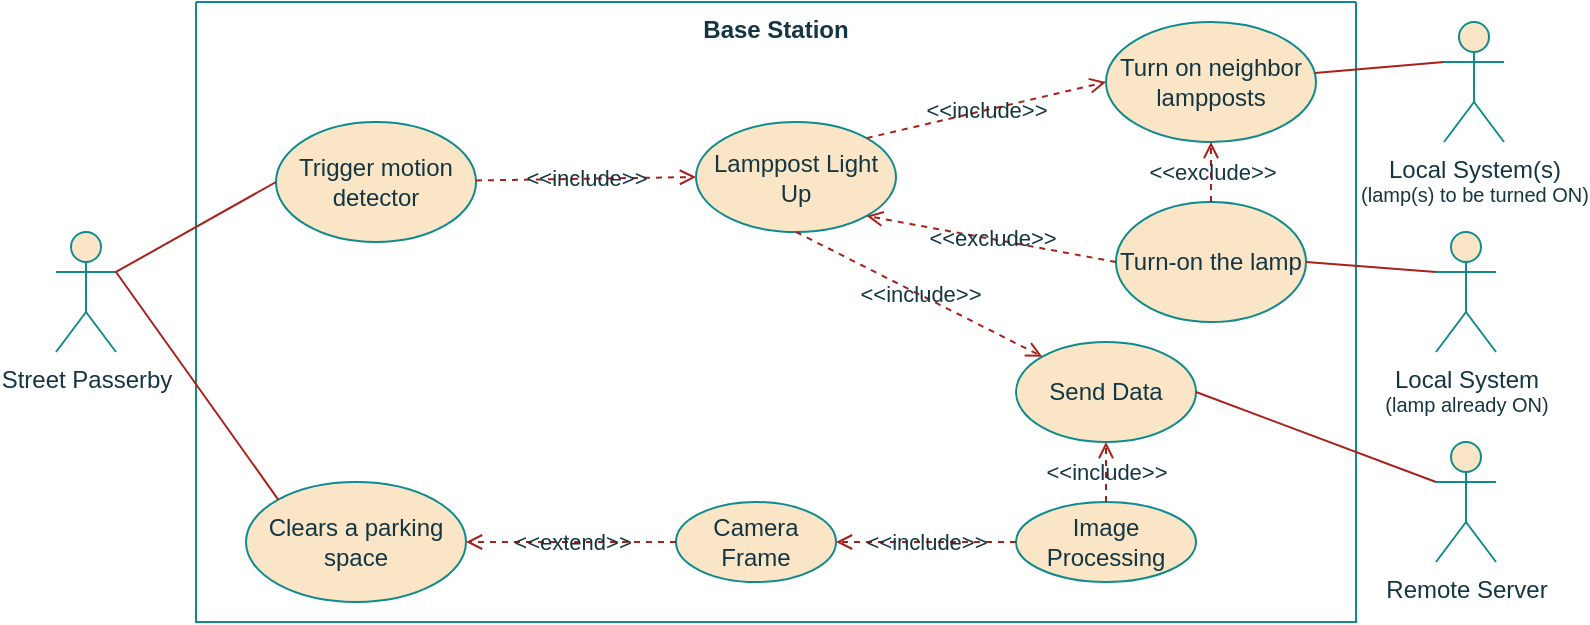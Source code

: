 <mxfile version="15.8.3" type="github" pages="10">
  <diagram name="BS_UseCase" id="XhGdWfaSf6ZO-9WdYJz7">
    <mxGraphModel dx="931" dy="527" grid="1" gridSize="10" guides="1" tooltips="1" connect="1" arrows="1" fold="1" page="1" pageScale="1" pageWidth="850" pageHeight="1100" background="none" math="0" shadow="0">
      <root>
        <mxCell id="nJGQKhYtOv7UkbJJepVb-0" />
        <mxCell id="nJGQKhYtOv7UkbJJepVb-1" parent="nJGQKhYtOv7UkbJJepVb-0" />
        <mxCell id="nJGQKhYtOv7UkbJJepVb-2" value="Base Station" style="swimlane;startSize=0;verticalAlign=top;fillColor=#FAE5C7;strokeColor=#0F8B8D;fontColor=#143642;" parent="nJGQKhYtOv7UkbJJepVb-1" vertex="1">
          <mxGeometry x="140" y="600" width="580" height="310" as="geometry">
            <mxRectangle x="120" y="120" width="150" height="20" as="alternateBounds" />
          </mxGeometry>
        </mxCell>
        <mxCell id="nJGQKhYtOv7UkbJJepVb-3" value="Send Data" style="ellipse;whiteSpace=wrap;html=1;fillColor=#FAE5C7;strokeColor=#0F8B8D;fontColor=#143642;" parent="nJGQKhYtOv7UkbJJepVb-2" vertex="1">
          <mxGeometry x="410" y="170" width="90" height="50" as="geometry" />
        </mxCell>
        <mxCell id="nJGQKhYtOv7UkbJJepVb-4" value="Turn on neighbor lampposts" style="ellipse;whiteSpace=wrap;html=1;fillColor=#FAE5C7;strokeColor=#0F8B8D;fontColor=#143642;" parent="nJGQKhYtOv7UkbJJepVb-2" vertex="1">
          <mxGeometry x="455" y="10" width="105" height="60" as="geometry" />
        </mxCell>
        <mxCell id="nJGQKhYtOv7UkbJJepVb-5" value="Turn-on the lamp" style="ellipse;whiteSpace=wrap;html=1;fillColor=#FAE5C7;strokeColor=#0F8B8D;fontColor=#143642;" parent="nJGQKhYtOv7UkbJJepVb-2" vertex="1">
          <mxGeometry x="460" y="100" width="95" height="60" as="geometry" />
        </mxCell>
        <mxCell id="nJGQKhYtOv7UkbJJepVb-6" value="Trigger motion detector" style="ellipse;whiteSpace=wrap;html=1;fillColor=#FAE5C7;strokeColor=#0F8B8D;fontColor=#143642;" parent="nJGQKhYtOv7UkbJJepVb-2" vertex="1">
          <mxGeometry x="40" y="60" width="100" height="60" as="geometry" />
        </mxCell>
        <mxCell id="QnL8Aqs7sfYzK_MBZtqL-0" value="Camera Frame" style="ellipse;whiteSpace=wrap;html=1;fillColor=#FAE5C7;strokeColor=#0F8B8D;fontColor=#143642;" parent="nJGQKhYtOv7UkbJJepVb-2" vertex="1">
          <mxGeometry x="240" y="250" width="80" height="40" as="geometry" />
        </mxCell>
        <mxCell id="QnL8Aqs7sfYzK_MBZtqL-1" value="Image Processing" style="ellipse;whiteSpace=wrap;html=1;fillColor=#FAE5C7;strokeColor=#0F8B8D;fontColor=#143642;" parent="nJGQKhYtOv7UkbJJepVb-2" vertex="1">
          <mxGeometry x="410" y="250" width="90" height="40" as="geometry" />
        </mxCell>
        <mxCell id="QnL8Aqs7sfYzK_MBZtqL-4" value="&amp;lt;&amp;lt;include&amp;gt;&amp;gt;" style="edgeStyle=none;rounded=0;orthogonalLoop=1;jettySize=auto;html=1;entryX=1;entryY=0.5;entryDx=0;entryDy=0;dashed=1;exitX=0;exitY=0.5;exitDx=0;exitDy=0;endArrow=open;endFill=0;labelBackgroundColor=none;strokeColor=#A8201A;fontColor=#143642;" parent="nJGQKhYtOv7UkbJJepVb-2" source="QnL8Aqs7sfYzK_MBZtqL-1" target="QnL8Aqs7sfYzK_MBZtqL-0" edge="1">
          <mxGeometry relative="1" as="geometry">
            <mxPoint x="140" y="100" as="sourcePoint" />
            <mxPoint x="270" y="100" as="targetPoint" />
          </mxGeometry>
        </mxCell>
        <mxCell id="QnL8Aqs7sfYzK_MBZtqL-10" value="&amp;lt;&amp;lt;include&amp;gt;&amp;gt;" style="edgeStyle=none;rounded=0;orthogonalLoop=1;jettySize=auto;html=1;entryX=0.5;entryY=1;entryDx=0;entryDy=0;dashed=1;exitX=0.5;exitY=0;exitDx=0;exitDy=0;endArrow=open;endFill=0;labelBackgroundColor=none;strokeColor=#A8201A;fontColor=#143642;" parent="nJGQKhYtOv7UkbJJepVb-2" source="QnL8Aqs7sfYzK_MBZtqL-1" target="nJGQKhYtOv7UkbJJepVb-3" edge="1">
          <mxGeometry relative="1" as="geometry">
            <mxPoint x="490.0" y="420" as="sourcePoint" />
            <mxPoint x="400" y="420" as="targetPoint" />
          </mxGeometry>
        </mxCell>
        <mxCell id="R5yj6jU2bVM0bGjOVzOl-4" value="&amp;lt;&amp;lt;exclude&amp;gt;&amp;gt;" style="edgeStyle=none;rounded=0;orthogonalLoop=1;jettySize=auto;html=1;entryX=0.5;entryY=1;entryDx=0;entryDy=0;dashed=1;endArrow=open;endFill=0;exitX=0.5;exitY=0;exitDx=0;exitDy=0;labelBackgroundColor=none;strokeColor=#A8201A;fontColor=#143642;" parent="nJGQKhYtOv7UkbJJepVb-2" source="nJGQKhYtOv7UkbJJepVb-5" target="nJGQKhYtOv7UkbJJepVb-4" edge="1">
          <mxGeometry relative="1" as="geometry">
            <mxPoint x="470.0" y="140" as="sourcePoint" />
            <mxPoint x="345.624" y="116.796" as="targetPoint" />
          </mxGeometry>
        </mxCell>
        <mxCell id="nJGQKhYtOv7UkbJJepVb-7" value="&amp;lt;&amp;lt;include&amp;gt;&amp;gt;" style="edgeStyle=none;rounded=0;orthogonalLoop=1;jettySize=auto;html=1;entryX=0;entryY=0.5;entryDx=0;entryDy=0;dashed=1;endArrow=open;endFill=0;labelBackgroundColor=none;strokeColor=#A8201A;fontColor=#143642;" parent="nJGQKhYtOv7UkbJJepVb-1" source="nJGQKhYtOv7UkbJJepVb-6" target="nJGQKhYtOv7UkbJJepVb-8" edge="1">
          <mxGeometry relative="1" as="geometry" />
        </mxCell>
        <mxCell id="nJGQKhYtOv7UkbJJepVb-8" value="Lamppost Light Up" style="ellipse;whiteSpace=wrap;html=1;fillColor=#FAE5C7;strokeColor=#0F8B8D;fontColor=#143642;" parent="nJGQKhYtOv7UkbJJepVb-1" vertex="1">
          <mxGeometry x="390" y="660" width="100" height="55" as="geometry" />
        </mxCell>
        <mxCell id="nJGQKhYtOv7UkbJJepVb-9" value="Remote Server" style="shape=umlActor;verticalLabelPosition=bottom;verticalAlign=top;html=1;outlineConnect=0;fillColor=#FAE5C7;strokeColor=#0F8B8D;fontColor=#143642;" parent="nJGQKhYtOv7UkbJJepVb-1" vertex="1">
          <mxGeometry x="760" y="820" width="30" height="60" as="geometry" />
        </mxCell>
        <mxCell id="nJGQKhYtOv7UkbJJepVb-11" value="Street Passerby" style="shape=umlActor;verticalLabelPosition=bottom;verticalAlign=top;html=1;outlineConnect=0;fillColor=#FAE5C7;strokeColor=#0F8B8D;fontColor=#143642;" parent="nJGQKhYtOv7UkbJJepVb-1" vertex="1">
          <mxGeometry x="70" y="715" width="30" height="60" as="geometry" />
        </mxCell>
        <mxCell id="nJGQKhYtOv7UkbJJepVb-12" style="edgeStyle=none;rounded=0;orthogonalLoop=1;jettySize=auto;html=1;entryX=0;entryY=0.333;entryDx=0;entryDy=0;entryPerimeter=0;endArrow=none;endFill=0;labelBackgroundColor=#DAD2D8;strokeColor=#A8201A;fontColor=#143642;" parent="nJGQKhYtOv7UkbJJepVb-1" source="nJGQKhYtOv7UkbJJepVb-4" target="nJGQKhYtOv7UkbJJepVb-16" edge="1">
          <mxGeometry relative="1" as="geometry" />
        </mxCell>
        <mxCell id="nJGQKhYtOv7UkbJJepVb-13" style="rounded=0;orthogonalLoop=1;jettySize=auto;html=1;exitX=1;exitY=0.5;exitDx=0;exitDy=0;endArrow=none;endFill=0;entryX=0;entryY=0.333;entryDx=0;entryDy=0;entryPerimeter=0;labelBackgroundColor=#DAD2D8;strokeColor=#A8201A;fontColor=#143642;" parent="nJGQKhYtOv7UkbJJepVb-1" source="nJGQKhYtOv7UkbJJepVb-3" target="nJGQKhYtOv7UkbJJepVb-9" edge="1">
          <mxGeometry relative="1" as="geometry">
            <mxPoint x="780" y="780" as="targetPoint" />
          </mxGeometry>
        </mxCell>
        <mxCell id="nJGQKhYtOv7UkbJJepVb-14" value="&amp;lt;&amp;lt;include&amp;gt;&amp;gt;" style="edgeStyle=none;rounded=0;orthogonalLoop=1;jettySize=auto;html=1;entryX=0;entryY=0;entryDx=0;entryDy=0;dashed=1;exitX=0.5;exitY=1;exitDx=0;exitDy=0;endArrow=open;endFill=0;labelBackgroundColor=none;strokeColor=#A8201A;fontColor=#143642;" parent="nJGQKhYtOv7UkbJJepVb-1" source="nJGQKhYtOv7UkbJJepVb-8" target="nJGQKhYtOv7UkbJJepVb-3" edge="1">
          <mxGeometry relative="1" as="geometry">
            <mxPoint x="500" y="700" as="sourcePoint" />
            <mxPoint x="640" y="700" as="targetPoint" />
          </mxGeometry>
        </mxCell>
        <mxCell id="nJGQKhYtOv7UkbJJepVb-15" value="&amp;lt;&amp;lt;include&amp;gt;&amp;gt;" style="edgeStyle=none;rounded=0;orthogonalLoop=1;jettySize=auto;html=1;entryX=0;entryY=0.5;entryDx=0;entryDy=0;dashed=1;endArrow=open;endFill=0;exitX=1;exitY=0;exitDx=0;exitDy=0;labelBackgroundColor=none;strokeColor=#A8201A;fontColor=#143642;" parent="nJGQKhYtOv7UkbJJepVb-1" source="nJGQKhYtOv7UkbJJepVb-8" target="nJGQKhYtOv7UkbJJepVb-4" edge="1">
          <mxGeometry relative="1" as="geometry">
            <mxPoint x="410" y="700" as="sourcePoint" />
            <mxPoint x="280" y="700" as="targetPoint" />
          </mxGeometry>
        </mxCell>
        <mxCell id="nJGQKhYtOv7UkbJJepVb-16" value="&lt;div&gt;Local System(s)&lt;/div&gt;&lt;div style=&quot;font-size: 10px&quot;&gt;(lamp(s) to be turned ON)&lt;br&gt;&lt;/div&gt;" style="shape=umlActor;verticalLabelPosition=bottom;verticalAlign=top;html=1;outlineConnect=0;fillColor=#FAE5C7;strokeColor=#0F8B8D;fontColor=#143642;" parent="nJGQKhYtOv7UkbJJepVb-1" vertex="1">
          <mxGeometry x="764" y="610" width="30" height="60" as="geometry" />
        </mxCell>
        <mxCell id="nJGQKhYtOv7UkbJJepVb-18" value="&amp;lt;&amp;lt;exclude&amp;gt;&amp;gt;" style="edgeStyle=none;rounded=0;orthogonalLoop=1;jettySize=auto;html=1;entryX=1;entryY=1;entryDx=0;entryDy=0;dashed=1;endArrow=open;endFill=0;exitX=0;exitY=0.5;exitDx=0;exitDy=0;labelBackgroundColor=none;strokeColor=#A8201A;fontColor=#143642;" parent="nJGQKhYtOv7UkbJJepVb-1" source="nJGQKhYtOv7UkbJJepVb-5" target="nJGQKhYtOv7UkbJJepVb-8" edge="1">
          <mxGeometry relative="1" as="geometry">
            <mxPoint x="630.0" y="645" as="sourcePoint" />
            <mxPoint x="500.0" y="700" as="targetPoint" />
          </mxGeometry>
        </mxCell>
        <mxCell id="QnL8Aqs7sfYzK_MBZtqL-2" value="Clears a parking space" style="ellipse;whiteSpace=wrap;html=1;fillColor=#FAE5C7;strokeColor=#0F8B8D;fontColor=#143642;" parent="nJGQKhYtOv7UkbJJepVb-1" vertex="1">
          <mxGeometry x="165" y="840" width="110" height="60" as="geometry" />
        </mxCell>
        <mxCell id="QnL8Aqs7sfYzK_MBZtqL-3" value="&amp;lt;&amp;lt;extend&amp;gt;&amp;gt;" style="edgeStyle=none;rounded=0;orthogonalLoop=1;jettySize=auto;html=1;entryX=1;entryY=0.5;entryDx=0;entryDy=0;dashed=1;exitX=0;exitY=0.5;exitDx=0;exitDy=0;endArrow=open;endFill=0;labelBackgroundColor=none;strokeColor=#A8201A;fontColor=#143642;" parent="nJGQKhYtOv7UkbJJepVb-1" source="QnL8Aqs7sfYzK_MBZtqL-0" target="QnL8Aqs7sfYzK_MBZtqL-2" edge="1">
          <mxGeometry relative="1" as="geometry">
            <mxPoint x="330" y="950" as="sourcePoint" />
            <mxPoint x="330" y="859" as="targetPoint" />
          </mxGeometry>
        </mxCell>
        <mxCell id="nJGQKhYtOv7UkbJJepVb-10" style="edgeStyle=none;rounded=0;orthogonalLoop=1;jettySize=auto;html=1;exitX=1;exitY=0.333;exitDx=0;exitDy=0;entryX=0;entryY=0.5;entryDx=0;entryDy=0;endArrow=none;endFill=0;labelBackgroundColor=#DAD2D8;strokeColor=#A8201A;fontColor=#143642;exitPerimeter=0;" parent="nJGQKhYtOv7UkbJJepVb-1" source="nJGQKhYtOv7UkbJJepVb-11" target="nJGQKhYtOv7UkbJJepVb-6" edge="1">
          <mxGeometry relative="1" as="geometry" />
        </mxCell>
        <mxCell id="QnL8Aqs7sfYzK_MBZtqL-8" style="edgeStyle=none;rounded=0;orthogonalLoop=1;jettySize=auto;html=1;exitX=1;exitY=0.333;exitDx=0;exitDy=0;entryX=0;entryY=0;entryDx=0;entryDy=0;endArrow=none;endFill=0;labelBackgroundColor=#DAD2D8;strokeColor=#A8201A;fontColor=#143642;exitPerimeter=0;" parent="nJGQKhYtOv7UkbJJepVb-1" source="nJGQKhYtOv7UkbJJepVb-11" target="QnL8Aqs7sfYzK_MBZtqL-2" edge="1">
          <mxGeometry relative="1" as="geometry">
            <mxPoint x="110" y="745" as="sourcePoint" />
            <mxPoint x="190" y="700" as="targetPoint" />
          </mxGeometry>
        </mxCell>
        <mxCell id="R5yj6jU2bVM0bGjOVzOl-2" style="rounded=0;orthogonalLoop=1;jettySize=auto;html=1;exitX=0;exitY=0.333;exitDx=0;exitDy=0;exitPerimeter=0;entryX=1;entryY=0.5;entryDx=0;entryDy=0;endArrow=none;endFill=0;strokeColor=#A8201A;" parent="nJGQKhYtOv7UkbJJepVb-1" source="R5yj6jU2bVM0bGjOVzOl-1" target="nJGQKhYtOv7UkbJJepVb-5" edge="1">
          <mxGeometry relative="1" as="geometry" />
        </mxCell>
        <mxCell id="R5yj6jU2bVM0bGjOVzOl-1" value="&lt;div&gt;Local System&lt;/div&gt;&lt;div style=&quot;font-size: 10px&quot;&gt;(lamp already ON)&lt;br&gt;&lt;/div&gt;" style="shape=umlActor;verticalLabelPosition=bottom;verticalAlign=top;html=1;outlineConnect=0;fillColor=#FAE5C7;strokeColor=#0F8B8D;fontColor=#143642;" parent="nJGQKhYtOv7UkbJJepVb-1" vertex="1">
          <mxGeometry x="760" y="715" width="30" height="60" as="geometry" />
        </mxCell>
      </root>
    </mxGraphModel>
  </diagram>
  <diagram name="BS_StateChart" id="yI-QSTUW_fab_s4JUPMO">
    <mxGraphModel dx="931" dy="527" grid="1" gridSize="10" guides="1" tooltips="1" connect="1" arrows="1" fold="1" page="1" pageScale="1" pageWidth="850" pageHeight="1100" background="none" math="0" shadow="0">
      <root>
        <mxCell id="ZbtcqduIouZNK2e-OmTV-0" />
        <mxCell id="ZbtcqduIouZNK2e-OmTV-1" parent="ZbtcqduIouZNK2e-OmTV-0" />
        <mxCell id="ZbtcqduIouZNK2e-OmTV-2" style="edgeStyle=orthogonalEdgeStyle;rounded=0;orthogonalLoop=1;jettySize=auto;html=1;exitX=0.5;exitY=1;exitDx=0;exitDy=0;entryX=0.5;entryY=0;entryDx=0;entryDy=0;endArrow=classic;endFill=1;labelBackgroundColor=#DAD2D8;strokeColor=#A8201A;fontColor=#143642;" parent="ZbtcqduIouZNK2e-OmTV-1" source="ZbtcqduIouZNK2e-OmTV-3" target="ZbtcqduIouZNK2e-OmTV-10" edge="1">
          <mxGeometry relative="1" as="geometry">
            <mxPoint x="560" y="130" as="targetPoint" />
          </mxGeometry>
        </mxCell>
        <mxCell id="ZbtcqduIouZNK2e-OmTV-3" value="" style="ellipse;whiteSpace=wrap;html=1;aspect=fixed;fillColor=#FAE5C7;strokeColor=#0F8B8D;fontColor=#143642;strokeWidth=2;" parent="ZbtcqduIouZNK2e-OmTV-1" vertex="1">
          <mxGeometry x="540" y="60" width="40" height="40" as="geometry" />
        </mxCell>
        <mxCell id="ZbtcqduIouZNK2e-OmTV-4" style="edgeStyle=orthogonalEdgeStyle;rounded=0;orthogonalLoop=1;jettySize=auto;html=1;exitX=0.5;exitY=1;exitDx=0;exitDy=0;endArrow=classic;endFill=1;entryX=0.5;entryY=0;entryDx=0;entryDy=0;labelBackgroundColor=#DAD2D8;strokeColor=#A8201A;fontColor=#143642;" parent="ZbtcqduIouZNK2e-OmTV-1" source="ZbtcqduIouZNK2e-OmTV-10" target="ZbtcqduIouZNK2e-OmTV-9" edge="1">
          <mxGeometry relative="1" as="geometry">
            <mxPoint x="560" y="220" as="targetPoint" />
            <mxPoint x="560" y="170" as="sourcePoint" />
          </mxGeometry>
        </mxCell>
        <mxCell id="ZbtcqduIouZNK2e-OmTV-5" style="edgeStyle=orthogonalEdgeStyle;rounded=0;orthogonalLoop=1;jettySize=auto;html=1;exitX=0.5;exitY=1;exitDx=0;exitDy=0;entryX=0.5;entryY=0;entryDx=0;entryDy=0;endArrow=classic;endFill=1;labelBackgroundColor=#DAD2D8;strokeColor=#A8201A;fontColor=#143642;" parent="ZbtcqduIouZNK2e-OmTV-1" source="ZbtcqduIouZNK2e-OmTV-9" target="ZbtcqduIouZNK2e-OmTV-12" edge="1">
          <mxGeometry relative="1" as="geometry">
            <Array as="points">
              <mxPoint x="560" y="280" />
              <mxPoint x="365" y="280" />
            </Array>
            <mxPoint x="290" y="349.88" as="targetPoint" />
          </mxGeometry>
        </mxCell>
        <mxCell id="ZbtcqduIouZNK2e-OmTV-6" value="Sensors Sample Period" style="edgeLabel;html=1;align=center;verticalAlign=middle;resizable=0;points=[];labelBackgroundColor=default;fontColor=#000000;" parent="ZbtcqduIouZNK2e-OmTV-5" vertex="1" connectable="0">
          <mxGeometry x="0.32" relative="1" as="geometry">
            <mxPoint x="-20" y="30" as="offset" />
          </mxGeometry>
        </mxCell>
        <mxCell id="ZbtcqduIouZNK2e-OmTV-7" style="edgeStyle=orthogonalEdgeStyle;rounded=0;orthogonalLoop=1;jettySize=auto;html=1;exitX=0.5;exitY=1;exitDx=0;exitDy=0;endArrow=classic;endFill=1;labelBackgroundColor=#DAD2D8;strokeColor=#A8201A;fontColor=#143642;" parent="ZbtcqduIouZNK2e-OmTV-1" edge="1">
          <mxGeometry relative="1" as="geometry">
            <mxPoint x="559.71" y="240" as="sourcePoint" />
            <mxPoint x="560" y="340" as="targetPoint" />
            <Array as="points">
              <mxPoint x="560" y="280" />
              <mxPoint x="560" y="280" />
            </Array>
          </mxGeometry>
        </mxCell>
        <mxCell id="ZbtcqduIouZNK2e-OmTV-8" value="&lt;div&gt;Base Station Request&lt;/div&gt;&lt;div&gt;to turn on the lamp&lt;/div&gt;" style="edgeLabel;html=1;align=center;verticalAlign=middle;resizable=0;points=[];" parent="ZbtcqduIouZNK2e-OmTV-7" vertex="1" connectable="0">
          <mxGeometry x="0.695" y="-1" relative="1" as="geometry">
            <mxPoint x="1" y="-15" as="offset" />
          </mxGeometry>
        </mxCell>
        <mxCell id="iY_b737FXfGF0xV9j2vc-6" style="edgeStyle=orthogonalEdgeStyle;rounded=0;sketch=0;orthogonalLoop=1;jettySize=auto;html=1;exitX=0.5;exitY=1;exitDx=0;exitDy=0;entryX=0.5;entryY=0;entryDx=0;entryDy=0;fontColor=#143642;strokeColor=#A8201A;fillColor=#FAE5C7;" parent="ZbtcqduIouZNK2e-OmTV-1" source="ZbtcqduIouZNK2e-OmTV-9" target="iY_b737FXfGF0xV9j2vc-2" edge="1">
          <mxGeometry relative="1" as="geometry">
            <Array as="points">
              <mxPoint x="560" y="280" />
              <mxPoint x="740" y="280" />
            </Array>
          </mxGeometry>
        </mxCell>
        <mxCell id="ZbtcqduIouZNK2e-OmTV-9" value="Idle" style="rounded=0;whiteSpace=wrap;html=1;fillColor=#FAE5C7;strokeColor=#0F8B8D;fontColor=#143642;" parent="ZbtcqduIouZNK2e-OmTV-1" vertex="1">
          <mxGeometry x="500" y="220" width="120" height="40" as="geometry" />
        </mxCell>
        <mxCell id="ZbtcqduIouZNK2e-OmTV-10" value="System Configuration" style="rounded=0;whiteSpace=wrap;html=1;fillColor=#FAE5C7;strokeColor=#0F8B8D;fontColor=#143642;" parent="ZbtcqduIouZNK2e-OmTV-1" vertex="1">
          <mxGeometry x="500" y="130" width="120" height="40" as="geometry" />
        </mxCell>
        <mxCell id="ZbtcqduIouZNK2e-OmTV-11" style="edgeStyle=orthogonalEdgeStyle;rounded=0;orthogonalLoop=1;jettySize=auto;html=1;exitX=0.5;exitY=1;exitDx=0;exitDy=0;endArrow=classic;endFill=1;strokeColor=#A8201A;" parent="ZbtcqduIouZNK2e-OmTV-1" source="ZbtcqduIouZNK2e-OmTV-12" edge="1">
          <mxGeometry relative="1" as="geometry">
            <mxPoint x="560" y="200" as="targetPoint" />
            <Array as="points">
              <mxPoint x="365" y="440" />
              <mxPoint x="290" y="440" />
              <mxPoint x="290" y="200" />
            </Array>
          </mxGeometry>
        </mxCell>
        <mxCell id="ZbtcqduIouZNK2e-OmTV-12" value="SampleSensors" style="shape=process;whiteSpace=wrap;html=1;backgroundOutline=1;fontColor=#143642;strokeColor=#0F8B8D;strokeWidth=2;fillColor=#FAE5C7;" parent="ZbtcqduIouZNK2e-OmTV-1" vertex="1">
          <mxGeometry x="305" y="360" width="120" height="50" as="geometry" />
        </mxCell>
        <mxCell id="ZbtcqduIouZNK2e-OmTV-13" style="edgeStyle=orthogonalEdgeStyle;curved=0;rounded=1;sketch=0;orthogonalLoop=1;jettySize=auto;html=1;exitX=0.5;exitY=1;exitDx=0;exitDy=0;entryX=0.5;entryY=0;entryDx=0;entryDy=0;fontColor=#143642;strokeColor=#A8201A;fillColor=#FAE5C7;" parent="ZbtcqduIouZNK2e-OmTV-1" source="ZbtcqduIouZNK2e-OmTV-14" target="ZbtcqduIouZNK2e-OmTV-16" edge="1">
          <mxGeometry relative="1" as="geometry" />
        </mxCell>
        <mxCell id="ZbtcqduIouZNK2e-OmTV-14" value="&lt;div&gt;Turn-On the lamp&lt;/div&gt;" style="rounded=0;whiteSpace=wrap;html=1;fillColor=#FAE5C7;strokeColor=#0F8B8D;fontColor=#143642;" parent="ZbtcqduIouZNK2e-OmTV-1" vertex="1">
          <mxGeometry x="500" y="340.28" width="120" height="30" as="geometry" />
        </mxCell>
        <mxCell id="ZbtcqduIouZNK2e-OmTV-15" value="" style="edgeStyle=orthogonalEdgeStyle;curved=0;rounded=1;sketch=0;orthogonalLoop=1;jettySize=auto;html=1;fontColor=#143642;strokeColor=#A8201A;fillColor=#FAE5C7;" parent="ZbtcqduIouZNK2e-OmTV-1" source="ZbtcqduIouZNK2e-OmTV-16" target="ZbtcqduIouZNK2e-OmTV-18" edge="1">
          <mxGeometry relative="1" as="geometry" />
        </mxCell>
        <mxCell id="ZbtcqduIouZNK2e-OmTV-16" value="Start timeout" style="rounded=0;whiteSpace=wrap;html=1;fillColor=#FAE5C7;strokeColor=#0F8B8D;fontColor=#143642;" parent="ZbtcqduIouZNK2e-OmTV-1" vertex="1">
          <mxGeometry x="500" y="390.28" width="120" height="30" as="geometry" />
        </mxCell>
        <mxCell id="ZbtcqduIouZNK2e-OmTV-17" style="rounded=0;sketch=0;orthogonalLoop=1;jettySize=auto;html=1;exitX=0.5;exitY=1;exitDx=0;exitDy=0;fontColor=#143642;strokeColor=#A8201A;fillColor=#FAE5C7;edgeStyle=orthogonalEdgeStyle;" parent="ZbtcqduIouZNK2e-OmTV-1" source="ZbtcqduIouZNK2e-OmTV-18" edge="1">
          <mxGeometry relative="1" as="geometry">
            <mxPoint x="290" y="440" as="targetPoint" />
            <Array as="points">
              <mxPoint x="560" y="600" />
              <mxPoint x="290" y="600" />
            </Array>
          </mxGeometry>
        </mxCell>
        <mxCell id="ZbtcqduIouZNK2e-OmTV-18" value="Send data to remote server" style="rounded=0;whiteSpace=wrap;html=1;fillColor=#FAE5C7;strokeColor=#0F8B8D;fontColor=#143642;" parent="ZbtcqduIouZNK2e-OmTV-1" vertex="1">
          <mxGeometry x="500" y="540" width="120" height="40" as="geometry" />
        </mxCell>
        <mxCell id="iY_b737FXfGF0xV9j2vc-0" value="Camera Sample Period" style="edgeLabel;align=center;verticalAlign=middle;resizable=0;points=[];labelBackgroundColor=default;fontColor=#000000;labelBorderColor=none;html=1;" parent="ZbtcqduIouZNK2e-OmTV-1" vertex="1" connectable="0">
          <mxGeometry x="733" y="310" as="geometry">
            <mxPoint x="9" y="-1" as="offset" />
          </mxGeometry>
        </mxCell>
        <mxCell id="iY_b737FXfGF0xV9j2vc-1" style="edgeStyle=orthogonalEdgeStyle;rounded=0;orthogonalLoop=1;jettySize=auto;html=1;exitX=0.5;exitY=1;exitDx=0;exitDy=0;entryX=0.5;entryY=0;entryDx=0;entryDy=0;endArrow=classic;endFill=1;labelBackgroundColor=#DAD2D8;strokeColor=#A8201A;fontColor=#143642;" parent="ZbtcqduIouZNK2e-OmTV-1" source="iY_b737FXfGF0xV9j2vc-2" target="iY_b737FXfGF0xV9j2vc-4" edge="1">
          <mxGeometry relative="1" as="geometry" />
        </mxCell>
        <mxCell id="iY_b737FXfGF0xV9j2vc-2" value="Get Image Frame" style="rounded=0;whiteSpace=wrap;html=1;fillColor=#FAE5C7;strokeColor=#0F8B8D;fontColor=#143642;" parent="ZbtcqduIouZNK2e-OmTV-1" vertex="1">
          <mxGeometry x="680" y="340.28" width="120" height="29.72" as="geometry" />
        </mxCell>
        <mxCell id="iY_b737FXfGF0xV9j2vc-3" style="edgeStyle=orthogonalEdgeStyle;rounded=0;orthogonalLoop=1;jettySize=auto;html=1;exitX=0.5;exitY=1;exitDx=0;exitDy=0;entryX=0.5;entryY=0;entryDx=0;entryDy=0;endArrow=classic;endFill=1;labelBackgroundColor=#DAD2D8;strokeColor=#A8201A;fontColor=#143642;" parent="ZbtcqduIouZNK2e-OmTV-1" source="iY_b737FXfGF0xV9j2vc-4" target="iY_b737FXfGF0xV9j2vc-5" edge="1">
          <mxGeometry relative="1" as="geometry" />
        </mxCell>
        <mxCell id="iY_b737FXfGF0xV9j2vc-4" value="Image Processing" style="rounded=0;whiteSpace=wrap;html=1;fillColor=#FAE5C7;strokeColor=#0F8B8D;fontColor=#143642;" parent="ZbtcqduIouZNK2e-OmTV-1" vertex="1">
          <mxGeometry x="680" y="390.28" width="120" height="30" as="geometry" />
        </mxCell>
        <mxCell id="iY_b737FXfGF0xV9j2vc-7" style="edgeStyle=orthogonalEdgeStyle;rounded=0;sketch=0;orthogonalLoop=1;jettySize=auto;html=1;exitX=0;exitY=0.5;exitDx=0;exitDy=0;fontColor=#143642;strokeColor=#A8201A;fillColor=#FAE5C7;" parent="ZbtcqduIouZNK2e-OmTV-1" source="iY_b737FXfGF0xV9j2vc-5" edge="1">
          <mxGeometry relative="1" as="geometry">
            <mxPoint x="560" y="500" as="targetPoint" />
          </mxGeometry>
        </mxCell>
        <mxCell id="iY_b737FXfGF0xV9j2vc-9" value="Yes" style="edgeLabel;html=1;align=center;verticalAlign=middle;resizable=0;points=[];fontColor=#143642;" parent="iY_b737FXfGF0xV9j2vc-7" vertex="1" connectable="0">
          <mxGeometry x="-0.754" relative="1" as="geometry">
            <mxPoint x="6" y="-10" as="offset" />
          </mxGeometry>
        </mxCell>
        <mxCell id="iY_b737FXfGF0xV9j2vc-8" value="No" style="edgeStyle=orthogonalEdgeStyle;rounded=0;sketch=0;orthogonalLoop=1;jettySize=auto;html=1;exitX=1;exitY=0.5;exitDx=0;exitDy=0;fontColor=#143642;strokeColor=#A8201A;fillColor=#FAE5C7;" parent="ZbtcqduIouZNK2e-OmTV-1" source="iY_b737FXfGF0xV9j2vc-5" edge="1">
          <mxGeometry x="-0.955" y="10" relative="1" as="geometry">
            <mxPoint x="560" y="600" as="targetPoint" />
            <Array as="points">
              <mxPoint x="830" y="500" />
              <mxPoint x="830" y="600" />
            </Array>
            <mxPoint as="offset" />
          </mxGeometry>
        </mxCell>
        <mxCell id="iY_b737FXfGF0xV9j2vc-5" value="&lt;div&gt;Is there a &lt;br&gt;&lt;/div&gt;&lt;div&gt;parking space available?&lt;/div&gt;" style="rhombus;whiteSpace=wrap;html=1;fillColor=#FAE5C7;strokeColor=#0F8B8D;fontColor=#143642;strokeWidth=2;" parent="ZbtcqduIouZNK2e-OmTV-1" vertex="1">
          <mxGeometry x="690.0" y="450" width="100" height="100" as="geometry" />
        </mxCell>
      </root>
    </mxGraphModel>
  </diagram>
  <diagram name="BS_SeqDiagram" id="fdQtqPBb7GCfKXMUZsGC">
    <mxGraphModel dx="1125" dy="637" grid="1" gridSize="10" guides="1" tooltips="1" connect="1" arrows="1" fold="1" page="1" pageScale="1" pageWidth="850" pageHeight="1100" background="none" math="0" shadow="0">
      <root>
        <mxCell id="xsPuWr8ICG4A9e8G8pHL-0" />
        <mxCell id="xsPuWr8ICG4A9e8G8pHL-1" parent="xsPuWr8ICG4A9e8G8pHL-0" />
        <mxCell id="xsPuWr8ICG4A9e8G8pHL-19" value="&lt;font style=&quot;font-size: 11px&quot;&gt;Alternative&lt;/font&gt;" style="shape=umlFrame;whiteSpace=wrap;html=1;width=60;height=25;fillColor=#FAE5C7;strokeColor=#0F8B8D;fontColor=#143642;" parent="xsPuWr8ICG4A9e8G8pHL-1" vertex="1">
          <mxGeometry x="340" y="530" width="280" height="180" as="geometry" />
        </mxCell>
        <mxCell id="xsPuWr8ICG4A9e8G8pHL-6" value="Lamp" style="shape=umlLifeline;perimeter=lifelinePerimeter;whiteSpace=wrap;html=1;container=1;collapsible=0;recursiveResize=0;outlineConnect=0;fillColor=#FAE5C7;strokeColor=#0F8B8D;fontColor=#143642;" parent="xsPuWr8ICG4A9e8G8pHL-1" vertex="1">
          <mxGeometry x="320" y="240" width="100" height="620" as="geometry" />
        </mxCell>
        <mxCell id="xsPuWr8ICG4A9e8G8pHL-7" value="Turn on" style="html=1;verticalAlign=bottom;endArrow=block;rounded=0;entryX=0.01;entryY=0.002;entryDx=0;entryDy=0;entryPerimeter=0;fontSize=8;labelBackgroundColor=none;strokeColor=#A8201A;fontColor=#143642;" parent="xsPuWr8ICG4A9e8G8pHL-6" target="xsPuWr8ICG4A9e8G8pHL-8" edge="1">
          <mxGeometry width="80" relative="1" as="geometry">
            <mxPoint x="-75" y="100" as="sourcePoint" />
            <mxPoint x="39.14" y="100.28" as="targetPoint" />
          </mxGeometry>
        </mxCell>
        <mxCell id="xsPuWr8ICG4A9e8G8pHL-8" value="" style="html=1;points=[];perimeter=orthogonalPerimeter;fillColor=#FAE5C7;strokeColor=#0F8B8D;fontColor=#143642;" parent="xsPuWr8ICG4A9e8G8pHL-6" vertex="1">
          <mxGeometry x="45" y="100" width="10" height="160" as="geometry" />
        </mxCell>
        <mxCell id="xsPuWr8ICG4A9e8G8pHL-9" value="&lt;div&gt;Turn off time&lt;/div&gt;" style="html=1;verticalAlign=bottom;endArrow=block;rounded=0;fontSize=8;labelBackgroundColor=default;strokeColor=#A8201A;fontColor=#143642;labelBorderColor=none;entryX=1.033;entryY=0.885;entryDx=0;entryDy=0;entryPerimeter=0;exitX=1.033;exitY=0.567;exitDx=0;exitDy=0;exitPerimeter=0;" parent="xsPuWr8ICG4A9e8G8pHL-6" source="xsPuWr8ICG4A9e8G8pHL-8" target="xsPuWr8ICG4A9e8G8pHL-8" edge="1">
          <mxGeometry x="0.107" width="80" relative="1" as="geometry">
            <mxPoint x="57" y="172" as="sourcePoint" />
            <mxPoint x="195.21" y="129.88" as="targetPoint" />
            <Array as="points">
              <mxPoint x="100" y="190" />
              <mxPoint x="100" y="241" />
            </Array>
            <mxPoint as="offset" />
          </mxGeometry>
        </mxCell>
        <mxCell id="xsPuWr8ICG4A9e8G8pHL-10" value="" style="html=1;points=[];perimeter=orthogonalPerimeter;fillColor=#FAE5C7;strokeColor=#0F8B8D;fontColor=#143642;" parent="xsPuWr8ICG4A9e8G8pHL-6" vertex="1">
          <mxGeometry x="45" y="330" width="10" height="100" as="geometry" />
        </mxCell>
        <mxCell id="xsPuWr8ICG4A9e8G8pHL-11" value="Turn off time" style="html=1;verticalAlign=bottom;endArrow=block;rounded=0;fontSize=8;labelBackgroundColor=default;strokeColor=#A8201A;fontColor=#143642;labelBorderColor=none;entryX=0.886;entryY=1.005;entryDx=0;entryDy=0;entryPerimeter=0;exitX=1.029;exitY=0.645;exitDx=0;exitDy=0;exitPerimeter=0;" parent="xsPuWr8ICG4A9e8G8pHL-6" edge="1">
          <mxGeometry x="0.107" width="80" relative="1" as="geometry">
            <mxPoint x="55.29" y="349.3" as="sourcePoint" />
            <mxPoint x="53.86" y="399.7" as="targetPoint" />
            <Array as="points">
              <mxPoint x="100" y="349" />
              <mxPoint x="100" y="400" />
            </Array>
            <mxPoint as="offset" />
          </mxGeometry>
        </mxCell>
        <mxCell id="DQ_funL2sMEJH8N_NXBs-6" value="Communication Management" style="shape=umlLifeline;perimeter=lifelinePerimeter;whiteSpace=wrap;html=1;container=1;collapsible=0;recursiveResize=0;outlineConnect=0;fillColor=#FAE5C7;strokeColor=#0F8B8D;fontColor=#143642;" parent="xsPuWr8ICG4A9e8G8pHL-1" vertex="1">
          <mxGeometry x="450" y="240" width="100" height="620" as="geometry" />
        </mxCell>
        <mxCell id="RmykJ7KUUfLrQ7pdyISZ-0" value="" style="html=1;points=[];perimeter=orthogonalPerimeter;fillColor=#FAE5C7;strokeColor=#0F8B8D;fontColor=#143642;" parent="DQ_funL2sMEJH8N_NXBs-6" vertex="1">
          <mxGeometry x="45" y="510" width="10" height="70" as="geometry" />
        </mxCell>
        <mxCell id="DQ_funL2sMEJH8N_NXBs-7" value="" style="html=1;points=[];perimeter=orthogonalPerimeter;fillColor=#FAE5C7;strokeColor=#0F8B8D;fontColor=#143642;" parent="DQ_funL2sMEJH8N_NXBs-6" vertex="1">
          <mxGeometry x="45" y="120" width="10" height="70" as="geometry" />
        </mxCell>
        <mxCell id="a1ldG8ipicb7GzZjnxLR-0" value="" style="html=1;points=[];perimeter=orthogonalPerimeter;fillColor=#FAE5C7;strokeColor=#0F8B8D;fontColor=#143642;" parent="DQ_funL2sMEJH8N_NXBs-6" vertex="1">
          <mxGeometry x="45" y="320" width="10" height="40" as="geometry" />
        </mxCell>
        <mxCell id="a1ldG8ipicb7GzZjnxLR-6" value="" style="html=1;points=[];perimeter=orthogonalPerimeter;fillColor=#FAE5C7;strokeColor=#0F8B8D;fontColor=#143642;" parent="DQ_funL2sMEJH8N_NXBs-6" vertex="1">
          <mxGeometry x="45" y="420" width="10" height="30" as="geometry" />
        </mxCell>
        <mxCell id="ZVgaA655iS2FmFSve5E3-0" value="&lt;font style=&quot;font-size: 11px&quot;&gt;Alternative&lt;/font&gt;" style="shape=umlFrame;whiteSpace=wrap;html=1;width=60;height=25;fillColor=#FAE5C7;strokeColor=#0F8B8D;fontColor=#143642;" parent="DQ_funL2sMEJH8N_NXBs-6" vertex="1">
          <mxGeometry x="-110" y="470" width="280" height="135" as="geometry" />
        </mxCell>
        <mxCell id="xsPuWr8ICG4A9e8G8pHL-2" value="Base Station" style="shape=umlFrame;whiteSpace=wrap;html=1;width=70;height=30;fillColor=#FAE5C7;strokeColor=#0F8B8D;fontColor=#143642;" parent="xsPuWr8ICG4A9e8G8pHL-1" vertex="1">
          <mxGeometry x="180" y="190" width="390" height="660" as="geometry" />
        </mxCell>
        <mxCell id="xsPuWr8ICG4A9e8G8pHL-3" value="Triggers" style="html=1;verticalAlign=bottom;endArrow=block;rounded=0;entryX=-0.086;entryY=0.002;entryDx=0;entryDy=0;entryPerimeter=0;fontSize=8;labelBackgroundColor=none;strokeColor=#A8201A;fontColor=#143642;exitX=0.966;exitY=0.105;exitDx=0;exitDy=0;exitPerimeter=0;" parent="xsPuWr8ICG4A9e8G8pHL-1" source="xsPuWr8ICG4A9e8G8pHL-5" target="xsPuWr8ICG4A9e8G8pHL-13" edge="1">
          <mxGeometry width="80" relative="1" as="geometry">
            <mxPoint x="120" y="320" as="sourcePoint" />
            <mxPoint x="200" y="320" as="targetPoint" />
          </mxGeometry>
        </mxCell>
        <mxCell id="xsPuWr8ICG4A9e8G8pHL-4" value="Street passerby" style="shape=umlLifeline;participant=umlActor;perimeter=lifelinePerimeter;whiteSpace=wrap;html=1;container=1;collapsible=0;recursiveResize=0;verticalAlign=top;spacingTop=36;outlineConnect=0;size=40;labelBackgroundColor=default;fillColor=#FAE5C7;strokeColor=#0F8B8D;fontColor=#143642;" parent="xsPuWr8ICG4A9e8G8pHL-1" vertex="1">
          <mxGeometry x="140" y="230" width="20" height="630" as="geometry" />
        </mxCell>
        <mxCell id="xsPuWr8ICG4A9e8G8pHL-5" value="" style="html=1;points=[];perimeter=orthogonalPerimeter;fillColor=#FAE5C7;strokeColor=#0F8B8D;fontColor=#143642;" parent="xsPuWr8ICG4A9e8G8pHL-4" vertex="1">
          <mxGeometry x="5" y="85" width="10" height="60" as="geometry" />
        </mxCell>
        <mxCell id="xsPuWr8ICG4A9e8G8pHL-12" value="Motion Detector" style="shape=umlLifeline;perimeter=lifelinePerimeter;whiteSpace=wrap;html=1;container=1;collapsible=0;recursiveResize=0;outlineConnect=0;fillColor=#FAE5C7;strokeColor=#0F8B8D;fontColor=#143642;" parent="xsPuWr8ICG4A9e8G8pHL-1" vertex="1">
          <mxGeometry x="190" y="240" width="100" height="620" as="geometry" />
        </mxCell>
        <mxCell id="xsPuWr8ICG4A9e8G8pHL-13" value="" style="html=1;points=[];perimeter=orthogonalPerimeter;fillColor=#FAE5C7;strokeColor=#0F8B8D;fontColor=#143642;" parent="xsPuWr8ICG4A9e8G8pHL-12" vertex="1">
          <mxGeometry x="45" y="80" width="10" height="50" as="geometry" />
        </mxCell>
        <mxCell id="xsPuWr8ICG4A9e8G8pHL-14" value="Local System" style="shape=umlLifeline;participant=umlActor;perimeter=lifelinePerimeter;whiteSpace=wrap;html=1;container=1;collapsible=0;recursiveResize=0;verticalAlign=top;spacingTop=36;outlineConnect=0;size=40;labelBackgroundColor=default;fillColor=#FAE5C7;strokeColor=#0F8B8D;fontColor=#143642;" parent="xsPuWr8ICG4A9e8G8pHL-1" vertex="1">
          <mxGeometry x="590" y="230" width="20" height="630" as="geometry" />
        </mxCell>
        <mxCell id="xsPuWr8ICG4A9e8G8pHL-15" value="" style="html=1;points=[];perimeter=orthogonalPerimeter;fillColor=#FAE5C7;strokeColor=#0F8B8D;fontColor=#143642;" parent="xsPuWr8ICG4A9e8G8pHL-14" vertex="1">
          <mxGeometry x="5" y="180" width="10" height="50" as="geometry" />
        </mxCell>
        <mxCell id="xsPuWr8ICG4A9e8G8pHL-16" value="" style="html=1;points=[];perimeter=orthogonalPerimeter;fillColor=#FAE5C7;strokeColor=#0F8B8D;fontColor=#143642;" parent="xsPuWr8ICG4A9e8G8pHL-14" vertex="1">
          <mxGeometry x="5" y="310" width="10" height="60" as="geometry" />
        </mxCell>
        <mxCell id="xsPuWr8ICG4A9e8G8pHL-17" value="&lt;div&gt;Turn on&lt;/div&gt;&lt;div&gt;neighbor lampposts&lt;/div&gt;" style="html=1;verticalAlign=bottom;endArrow=block;rounded=0;fontSize=8;labelBackgroundColor=none;strokeColor=#A8201A;fontColor=#143642;labelBorderColor=none;entryX=-0.186;entryY=0.003;entryDx=0;entryDy=0;entryPerimeter=0;exitX=1;exitY=0.127;exitDx=0;exitDy=0;exitPerimeter=0;" parent="xsPuWr8ICG4A9e8G8pHL-1" source="xsPuWr8ICG4A9e8G8pHL-8" target="DQ_funL2sMEJH8N_NXBs-7" edge="1">
          <mxGeometry x="0.108" width="80" relative="1" as="geometry">
            <mxPoint x="380" y="360" as="sourcePoint" />
            <mxPoint x="500" y="360" as="targetPoint" />
            <Array as="points">
              <mxPoint x="410" y="360" />
            </Array>
            <mxPoint as="offset" />
          </mxGeometry>
        </mxCell>
        <mxCell id="xsPuWr8ICG4A9e8G8pHL-18" value="Request to turn on" style="html=1;verticalAlign=bottom;endArrow=block;rounded=0;fontSize=8;labelBackgroundColor=none;strokeColor=#A8201A;fontColor=#143642;labelBorderColor=none;exitX=0.029;exitY=0.346;exitDx=0;exitDy=0;exitPerimeter=0;entryX=1.061;entryY=0.01;entryDx=0;entryDy=0;entryPerimeter=0;" parent="xsPuWr8ICG4A9e8G8pHL-1" source="xsPuWr8ICG4A9e8G8pHL-16" target="a1ldG8ipicb7GzZjnxLR-0" edge="1">
          <mxGeometry x="0.006" width="80" relative="1" as="geometry">
            <mxPoint x="384.05" y="389.88" as="sourcePoint" />
            <mxPoint x="380" y="580" as="targetPoint" />
            <Array as="points" />
            <mxPoint as="offset" />
          </mxGeometry>
        </mxCell>
        <mxCell id="Op6dDj3Zy6-QWk-8dZ0c-0" value="Remote Server" style="shape=umlLifeline;participant=umlActor;perimeter=lifelinePerimeter;whiteSpace=wrap;html=1;container=1;collapsible=0;recursiveResize=0;verticalAlign=top;spacingTop=36;outlineConnect=0;size=40;labelBackgroundColor=default;fillColor=#FAE5C7;strokeColor=#0F8B8D;fontColor=#143642;" parent="xsPuWr8ICG4A9e8G8pHL-1" vertex="1">
          <mxGeometry x="660" y="230" width="20" height="630" as="geometry" />
        </mxCell>
        <mxCell id="Op6dDj3Zy6-QWk-8dZ0c-1" value="" style="html=1;points=[];perimeter=orthogonalPerimeter;fillColor=#FAE5C7;strokeColor=#0F8B8D;fontColor=#143642;" parent="Op6dDj3Zy6-QWk-8dZ0c-0" vertex="1">
          <mxGeometry x="5" y="140" width="10" height="40" as="geometry" />
        </mxCell>
        <mxCell id="a1ldG8ipicb7GzZjnxLR-3" value="" style="html=1;points=[];perimeter=orthogonalPerimeter;fillColor=#FAE5C7;strokeColor=#0F8B8D;fontColor=#143642;" parent="Op6dDj3Zy6-QWk-8dZ0c-0" vertex="1">
          <mxGeometry x="5" y="440" width="10" height="30" as="geometry" />
        </mxCell>
        <mxCell id="a1ldG8ipicb7GzZjnxLR-10" value="" style="html=1;points=[];perimeter=orthogonalPerimeter;fillColor=#FAE5C7;strokeColor=#0F8B8D;fontColor=#143642;" parent="Op6dDj3Zy6-QWk-8dZ0c-0" vertex="1">
          <mxGeometry x="5" y="270.1" width="10" height="30" as="geometry" />
        </mxCell>
        <mxCell id="a1ldG8ipicb7GzZjnxLR-12" value="Lamp off" style="html=1;verticalAlign=bottom;endArrow=block;rounded=0;fontSize=8;labelBackgroundColor=none;strokeColor=#A8201A;fontColor=#143642;labelBorderColor=none;entryX=0.044;entryY=0.018;entryDx=0;entryDy=0;entryPerimeter=0;exitX=0.974;exitY=0.899;exitDx=0;exitDy=0;exitPerimeter=0;" parent="Op6dDj3Zy6-QWk-8dZ0c-0" target="a1ldG8ipicb7GzZjnxLR-11" edge="1">
          <mxGeometry x="0.006" width="80" relative="1" as="geometry">
            <mxPoint x="-285.26" y="260.0" as="sourcePoint" />
            <mxPoint x="-144.39" y="170.8" as="targetPoint" />
            <Array as="points" />
            <mxPoint as="offset" />
          </mxGeometry>
        </mxCell>
        <mxCell id="a1ldG8ipicb7GzZjnxLR-13" value="&lt;div&gt;Update lamppost&lt;/div&gt;&lt;div&gt;status&lt;/div&gt;" style="edgeStyle=orthogonalEdgeStyle;rounded=0;sketch=0;orthogonalLoop=1;jettySize=auto;html=1;entryX=0.021;entryY=0.014;entryDx=0;entryDy=0;entryPerimeter=0;labelBackgroundColor=default;labelBorderColor=none;fontColor=#143642;strokeColor=#A8201A;fillColor=#FAE5C7;fontSize=8;exitX=0.951;exitY=0.346;exitDx=0;exitDy=0;exitPerimeter=0;" parent="Op6dDj3Zy6-QWk-8dZ0c-0" source="a1ldG8ipicb7GzZjnxLR-11" edge="1">
          <mxGeometry x="0.051" y="11" relative="1" as="geometry">
            <Array as="points">
              <mxPoint x="-30" y="270.1" />
            </Array>
            <mxPoint as="offset" />
            <mxPoint x="-153" y="270.53" as="sourcePoint" />
            <mxPoint x="5.54" y="270.1" as="targetPoint" />
          </mxGeometry>
        </mxCell>
        <mxCell id="a1ldG8ipicb7GzZjnxLR-11" value="" style="html=1;points=[];perimeter=orthogonalPerimeter;fillColor=#FAE5C7;strokeColor=#0F8B8D;fontColor=#143642;" parent="Op6dDj3Zy6-QWk-8dZ0c-0" vertex="1">
          <mxGeometry x="-165" y="260.1" width="10" height="30" as="geometry" />
        </mxCell>
        <mxCell id="Op6dDj3Zy6-QWk-8dZ0c-4" value="&lt;div&gt;Update lamppost&lt;/div&gt;&lt;div&gt;status&lt;/div&gt;" style="edgeStyle=orthogonalEdgeStyle;rounded=0;sketch=0;orthogonalLoop=1;jettySize=auto;html=1;entryX=0.021;entryY=0.014;entryDx=0;entryDy=0;entryPerimeter=0;labelBackgroundColor=default;labelBorderColor=none;fontColor=#143642;strokeColor=#A8201A;fillColor=#FAE5C7;fontSize=8;exitX=1.167;exitY=0.157;exitDx=0;exitDy=0;exitPerimeter=0;" parent="xsPuWr8ICG4A9e8G8pHL-1" source="DQ_funL2sMEJH8N_NXBs-7" target="Op6dDj3Zy6-QWk-8dZ0c-1" edge="1">
          <mxGeometry x="0.051" y="11" relative="1" as="geometry">
            <Array as="points">
              <mxPoint x="630" y="371" />
            </Array>
            <mxPoint as="offset" />
            <mxPoint x="510" y="371" as="sourcePoint" />
          </mxGeometry>
        </mxCell>
        <mxCell id="3gwPn7_PSbOiws_X1FWZ-0" value="" style="html=1;points=[];perimeter=orthogonalPerimeter;fillColor=#FAE5C7;strokeColor=#0F8B8D;fontColor=#143642;" parent="xsPuWr8ICG4A9e8G8pHL-1" vertex="1">
          <mxGeometry x="595" y="730" width="10" height="100" as="geometry" />
        </mxCell>
        <mxCell id="I7UTJ6scvTpbK1x2BsZH-1" value="&lt;div&gt;Send request to Turn&lt;/div&gt;&lt;div&gt;on neighbor lampposts&lt;br&gt;&lt;/div&gt;" style="html=1;verticalAlign=bottom;endArrow=block;rounded=0;fontSize=8;labelBackgroundColor=default;strokeColor=#A8201A;fontColor=#143642;labelBorderColor=none;entryX=-0.014;entryY=0.733;entryDx=0;entryDy=0;entryPerimeter=0;exitX=1;exitY=0.757;exitDx=0;exitDy=0;exitPerimeter=0;" parent="xsPuWr8ICG4A9e8G8pHL-1" source="RmykJ7KUUfLrQ7pdyISZ-0" target="3gwPn7_PSbOiws_X1FWZ-0" edge="1">
          <mxGeometry x="-0.019" width="80" relative="1" as="geometry">
            <mxPoint x="510" y="803" as="sourcePoint" />
            <mxPoint x="590" y="803" as="targetPoint" />
            <Array as="points" />
            <mxPoint as="offset" />
          </mxGeometry>
        </mxCell>
        <mxCell id="NFGrSiqN-IY6vcxvV4PU-0" value="&lt;div&gt;&lt;b&gt;Requested to turn on the lamp&lt;/b&gt;&lt;/div&gt;" style="text;html=1;align=center;verticalAlign=middle;resizable=0;points=[];autosize=1;strokeColor=none;fillColor=default;fontSize=8;fontColor=#143642;" parent="xsPuWr8ICG4A9e8G8pHL-1" vertex="1">
          <mxGeometry x="400" y="530" width="130" height="20" as="geometry" />
        </mxCell>
        <mxCell id="I7UTJ6scvTpbK1x2BsZH-2" value="&lt;div&gt;&lt;b&gt;Requested to turn on the local system&#39;s neighbor lamps&lt;/b&gt;&lt;/div&gt;" style="text;html=1;align=center;verticalAlign=middle;resizable=0;points=[];autosize=1;strokeColor=none;fillColor=default;fontSize=8;fontColor=#143642;" parent="xsPuWr8ICG4A9e8G8pHL-1" vertex="1">
          <mxGeometry x="395" y="710" width="230" height="20" as="geometry" />
        </mxCell>
        <mxCell id="I7UTJ6scvTpbK1x2BsZH-0" value="&lt;div&gt;Turn on neighbor&lt;/div&gt;&lt;div&gt;lampposts&lt;br&gt;&lt;/div&gt;" style="html=1;verticalAlign=bottom;endArrow=block;rounded=0;fontSize=8;labelBackgroundColor=default;strokeColor=#A8201A;fontColor=#143642;labelBorderColor=none;entryX=1.129;entryY=0.002;entryDx=0;entryDy=0;entryPerimeter=0;" parent="xsPuWr8ICG4A9e8G8pHL-1" source="3gwPn7_PSbOiws_X1FWZ-0" target="RmykJ7KUUfLrQ7pdyISZ-0" edge="1">
          <mxGeometry x="0.107" width="80" relative="1" as="geometry">
            <mxPoint x="505" y="757.84" as="sourcePoint" />
            <mxPoint x="506.38" y="812.32" as="targetPoint" />
            <Array as="points" />
            <mxPoint as="offset" />
          </mxGeometry>
        </mxCell>
        <mxCell id="DQ_funL2sMEJH8N_NXBs-8" value="&lt;div&gt;Request to turn on&lt;/div&gt;&lt;div&gt;neighbor lampposts&lt;/div&gt;" style="html=1;verticalAlign=bottom;endArrow=block;rounded=0;fontSize=8;labelBackgroundColor=default;strokeColor=#A8201A;fontColor=#143642;labelBorderColor=none;entryX=0.071;entryY=0.003;entryDx=0;entryDy=0;entryPerimeter=0;exitX=1.053;exitY=0.715;exitDx=0;exitDy=0;exitPerimeter=0;" parent="xsPuWr8ICG4A9e8G8pHL-1" source="DQ_funL2sMEJH8N_NXBs-7" target="xsPuWr8ICG4A9e8G8pHL-15" edge="1">
          <mxGeometry x="-0.008" width="80" relative="1" as="geometry">
            <mxPoint x="510" y="410" as="sourcePoint" />
            <mxPoint x="580" y="380" as="targetPoint" />
            <Array as="points" />
            <mxPoint as="offset" />
          </mxGeometry>
        </mxCell>
        <mxCell id="a1ldG8ipicb7GzZjnxLR-2" value="Turn on" style="html=1;verticalAlign=bottom;endArrow=block;rounded=0;fontSize=8;labelBackgroundColor=none;strokeColor=#A8201A;fontColor=#143642;labelBorderColor=none;exitX=-0.02;exitY=0.26;exitDx=0;exitDy=0;exitPerimeter=0;entryX=0.998;entryY=0.002;entryDx=0;entryDy=0;entryPerimeter=0;" parent="xsPuWr8ICG4A9e8G8pHL-1" source="a1ldG8ipicb7GzZjnxLR-0" target="xsPuWr8ICG4A9e8G8pHL-10" edge="1">
          <mxGeometry x="0.006" width="80" relative="1" as="geometry">
            <mxPoint x="605.29" y="570.76" as="sourcePoint" />
            <mxPoint x="515.61" y="570.7" as="targetPoint" />
            <Array as="points" />
            <mxPoint as="offset" />
          </mxGeometry>
        </mxCell>
        <mxCell id="a1ldG8ipicb7GzZjnxLR-7" value="Lamp off" style="html=1;verticalAlign=bottom;endArrow=block;rounded=0;fontSize=8;labelBackgroundColor=none;strokeColor=#A8201A;fontColor=#143642;labelBorderColor=none;entryX=0.044;entryY=0.018;entryDx=0;entryDy=0;entryPerimeter=0;exitX=0.974;exitY=0.899;exitDx=0;exitDy=0;exitPerimeter=0;" parent="xsPuWr8ICG4A9e8G8pHL-1" source="xsPuWr8ICG4A9e8G8pHL-10" target="a1ldG8ipicb7GzZjnxLR-6" edge="1">
          <mxGeometry x="0.006" width="80" relative="1" as="geometry">
            <mxPoint x="370" y="651" as="sourcePoint" />
            <mxPoint x="515.61" y="570.7" as="targetPoint" />
            <Array as="points" />
            <mxPoint as="offset" />
          </mxGeometry>
        </mxCell>
        <mxCell id="a1ldG8ipicb7GzZjnxLR-8" value="&lt;div&gt;Update lamppost&lt;/div&gt;&lt;div&gt;status&lt;/div&gt;" style="edgeStyle=orthogonalEdgeStyle;rounded=0;sketch=0;orthogonalLoop=1;jettySize=auto;html=1;entryX=0.021;entryY=0.014;entryDx=0;entryDy=0;entryPerimeter=0;labelBackgroundColor=default;labelBorderColor=none;fontColor=#143642;strokeColor=#A8201A;fillColor=#FAE5C7;fontSize=8;exitX=0.951;exitY=0.346;exitDx=0;exitDy=0;exitPerimeter=0;" parent="xsPuWr8ICG4A9e8G8pHL-1" source="a1ldG8ipicb7GzZjnxLR-6" edge="1">
          <mxGeometry x="0.051" y="11" relative="1" as="geometry">
            <Array as="points">
              <mxPoint x="630" y="670" />
            </Array>
            <mxPoint as="offset" />
            <mxPoint x="507.0" y="670.43" as="sourcePoint" />
            <mxPoint x="665.54" y="670" as="targetPoint" />
          </mxGeometry>
        </mxCell>
      </root>
    </mxGraphModel>
  </diagram>
  <diagram name="SampleSensors" id="l8eeqKvWb8ElvaRRaKYG">
    <mxGraphModel dx="931" dy="527" grid="1" gridSize="10" guides="1" tooltips="1" connect="1" arrows="1" fold="1" page="1" pageScale="1" pageWidth="850" pageHeight="1100" background="none" math="0" shadow="0">
      <root>
        <mxCell id="_qiVEzYGJpPuGCJMaRnl-0" />
        <mxCell id="_qiVEzYGJpPuGCJMaRnl-1" parent="_qiVEzYGJpPuGCJMaRnl-0" />
        <mxCell id="_qiVEzYGJpPuGCJMaRnl-10" style="edgeStyle=orthogonalEdgeStyle;rounded=0;orthogonalLoop=1;jettySize=auto;html=1;exitX=0.5;exitY=1;exitDx=0;exitDy=0;entryX=0.5;entryY=0;entryDx=0;entryDy=0;endArrow=classic;endFill=1;labelBackgroundColor=#DAD2D8;strokeColor=#A8201A;fontColor=#143642;" parent="_qiVEzYGJpPuGCJMaRnl-1" target="_qiVEzYGJpPuGCJMaRnl-16" edge="1">
          <mxGeometry relative="1" as="geometry">
            <Array as="points">
              <mxPoint x="425" y="299.98" />
            </Array>
            <mxPoint x="425" y="329.98" as="sourcePoint" />
          </mxGeometry>
        </mxCell>
        <mxCell id="_qiVEzYGJpPuGCJMaRnl-12" style="edgeStyle=orthogonalEdgeStyle;rounded=0;orthogonalLoop=1;jettySize=auto;html=1;exitX=1;exitY=0.5;exitDx=0;exitDy=0;entryX=0.5;entryY=0;entryDx=0;entryDy=0;endArrow=classic;endFill=1;labelBackgroundColor=none;strokeColor=#A8201A;fontColor=#143642;" parent="_qiVEzYGJpPuGCJMaRnl-1" source="_qiVEzYGJpPuGCJMaRnl-16" target="_qiVEzYGJpPuGCJMaRnl-18" edge="1">
          <mxGeometry relative="1" as="geometry" />
        </mxCell>
        <mxCell id="_qiVEzYGJpPuGCJMaRnl-13" value="Yes" style="edgeLabel;html=1;align=center;verticalAlign=middle;resizable=0;points=[];labelBackgroundColor=none;fontColor=#143642;" parent="_qiVEzYGJpPuGCJMaRnl-12" vertex="1" connectable="0">
          <mxGeometry x="-0.718" y="-3" relative="1" as="geometry">
            <mxPoint x="-3" y="-13" as="offset" />
          </mxGeometry>
        </mxCell>
        <mxCell id="_qiVEzYGJpPuGCJMaRnl-41" style="edgeStyle=orthogonalEdgeStyle;rounded=0;orthogonalLoop=1;jettySize=auto;html=1;exitX=0;exitY=0.5;exitDx=0;exitDy=0;entryX=0.5;entryY=0;entryDx=0;entryDy=0;endArrow=classic;endFill=1;strokeColor=#A8201A;" parent="_qiVEzYGJpPuGCJMaRnl-1" source="_qiVEzYGJpPuGCJMaRnl-16" target="_qiVEzYGJpPuGCJMaRnl-20" edge="1">
          <mxGeometry relative="1" as="geometry" />
        </mxCell>
        <mxCell id="_qiVEzYGJpPuGCJMaRnl-42" value="No" style="edgeLabel;html=1;align=center;verticalAlign=middle;resizable=0;points=[];" parent="_qiVEzYGJpPuGCJMaRnl-41" vertex="1" connectable="0">
          <mxGeometry x="-0.683" y="3" relative="1" as="geometry">
            <mxPoint x="14" y="-18" as="offset" />
          </mxGeometry>
        </mxCell>
        <mxCell id="_qiVEzYGJpPuGCJMaRnl-16" value="Low Luminosity Conditions?" style="rhombus;whiteSpace=wrap;html=1;fillColor=#FAE5C7;strokeColor=#0F8B8D;fontColor=#143642;strokeWidth=2;" parent="_qiVEzYGJpPuGCJMaRnl-1" vertex="1">
          <mxGeometry x="365" y="349.98" width="120" height="110" as="geometry" />
        </mxCell>
        <mxCell id="_qiVEzYGJpPuGCJMaRnl-17" style="edgeStyle=orthogonalEdgeStyle;rounded=0;orthogonalLoop=1;jettySize=auto;html=1;exitX=0.5;exitY=1;exitDx=0;exitDy=0;entryX=0.5;entryY=0;entryDx=0;entryDy=0;endArrow=classic;endFill=1;labelBackgroundColor=#DAD2D8;strokeColor=#A8201A;fontColor=#143642;" parent="_qiVEzYGJpPuGCJMaRnl-1" source="_qiVEzYGJpPuGCJMaRnl-18" target="_qiVEzYGJpPuGCJMaRnl-24" edge="1">
          <mxGeometry relative="1" as="geometry" />
        </mxCell>
        <mxCell id="_qiVEzYGJpPuGCJMaRnl-18" value="&lt;div&gt;Power ON&lt;/div&gt;&lt;div&gt;lamp&lt;/div&gt;" style="rounded=0;whiteSpace=wrap;html=1;fillColor=#FAE5C7;strokeColor=#0F8B8D;fontColor=#143642;" parent="_qiVEzYGJpPuGCJMaRnl-1" vertex="1">
          <mxGeometry x="475" y="439.98" width="120" height="40" as="geometry" />
        </mxCell>
        <mxCell id="zPBmeVrV_MAIefE7lTPU-0" style="edgeStyle=orthogonalEdgeStyle;rounded=0;orthogonalLoop=1;jettySize=auto;html=1;exitX=0.5;exitY=1;exitDx=0;exitDy=0;entryX=0.5;entryY=0;entryDx=0;entryDy=0;entryPerimeter=0;endArrow=classic;endFill=1;strokeColor=#A8201A;" parent="_qiVEzYGJpPuGCJMaRnl-1" source="_qiVEzYGJpPuGCJMaRnl-20" target="_qiVEzYGJpPuGCJMaRnl-37" edge="1">
          <mxGeometry relative="1" as="geometry">
            <Array as="points">
              <mxPoint x="280" y="890" />
              <mxPoint x="425" y="890" />
            </Array>
          </mxGeometry>
        </mxCell>
        <mxCell id="_qiVEzYGJpPuGCJMaRnl-20" value="&lt;div&gt;Power OFF&lt;/div&gt;&lt;div&gt;lamp&lt;/div&gt;" style="rounded=0;whiteSpace=wrap;html=1;fillColor=#FAE5C7;strokeColor=#0F8B8D;fontColor=#143642;" parent="_qiVEzYGJpPuGCJMaRnl-1" vertex="1">
          <mxGeometry x="220" y="439.98" width="120" height="40" as="geometry" />
        </mxCell>
        <mxCell id="_qiVEzYGJpPuGCJMaRnl-21" style="edgeStyle=orthogonalEdgeStyle;rounded=0;orthogonalLoop=1;jettySize=auto;html=1;exitX=1;exitY=0.5;exitDx=0;exitDy=0;endArrow=classic;endFill=1;labelBackgroundColor=none;strokeColor=#A8201A;fontColor=#143642;entryX=0.5;entryY=0;entryDx=0;entryDy=0;" parent="_qiVEzYGJpPuGCJMaRnl-1" source="_qiVEzYGJpPuGCJMaRnl-24" target="_qiVEzYGJpPuGCJMaRnl-26" edge="1">
          <mxGeometry relative="1" as="geometry">
            <mxPoint x="645" y="640.12" as="targetPoint" />
          </mxGeometry>
        </mxCell>
        <mxCell id="_qiVEzYGJpPuGCJMaRnl-22" value="Yes" style="edgeLabel;html=1;align=center;verticalAlign=middle;resizable=0;points=[];labelBackgroundColor=none;fontColor=#143642;" parent="_qiVEzYGJpPuGCJMaRnl-21" vertex="1" connectable="0">
          <mxGeometry x="-0.718" y="-3" relative="1" as="geometry">
            <mxPoint x="2" y="-13" as="offset" />
          </mxGeometry>
        </mxCell>
        <mxCell id="_qiVEzYGJpPuGCJMaRnl-23" value="No" style="edgeStyle=orthogonalEdgeStyle;rounded=0;orthogonalLoop=1;jettySize=auto;html=1;entryX=0.5;entryY=0;entryDx=0;entryDy=0;endArrow=classic;endFill=1;labelBackgroundColor=none;strokeColor=#A8201A;fontColor=#143642;" parent="_qiVEzYGJpPuGCJMaRnl-1" source="_qiVEzYGJpPuGCJMaRnl-24" edge="1">
          <mxGeometry x="-0.846" y="-10" relative="1" as="geometry">
            <mxPoint as="offset" />
            <mxPoint x="380" y="600.0" as="targetPoint" />
            <Array as="points">
              <mxPoint x="380" y="570" />
            </Array>
          </mxGeometry>
        </mxCell>
        <mxCell id="_qiVEzYGJpPuGCJMaRnl-24" value="&lt;div&gt;Motion &lt;br&gt;&lt;/div&gt;&lt;div&gt;detected?&lt;/div&gt;" style="rhombus;whiteSpace=wrap;html=1;fillColor=#FAE5C7;strokeColor=#0F8B8D;fontColor=#143642;strokeWidth=2;" parent="_qiVEzYGJpPuGCJMaRnl-1" vertex="1">
          <mxGeometry x="485" y="520.0" width="100" height="100" as="geometry" />
        </mxCell>
        <mxCell id="_qiVEzYGJpPuGCJMaRnl-46" style="edgeStyle=orthogonalEdgeStyle;rounded=0;orthogonalLoop=1;jettySize=auto;html=1;exitX=0.5;exitY=1;exitDx=0;exitDy=0;entryX=0.5;entryY=0;entryDx=0;entryDy=0;endArrow=classic;endFill=1;strokeColor=#A8201A;" parent="_qiVEzYGJpPuGCJMaRnl-1" source="_qiVEzYGJpPuGCJMaRnl-26" target="_qiVEzYGJpPuGCJMaRnl-45" edge="1">
          <mxGeometry relative="1" as="geometry" />
        </mxCell>
        <mxCell id="_qiVEzYGJpPuGCJMaRnl-26" value="&lt;div&gt;Turn-On the lamp&lt;/div&gt;" style="rounded=0;whiteSpace=wrap;html=1;fillColor=#FAE5C7;strokeColor=#0F8B8D;fontColor=#143642;" parent="_qiVEzYGJpPuGCJMaRnl-1" vertex="1">
          <mxGeometry x="585" y="650" width="120" height="30" as="geometry" />
        </mxCell>
        <mxCell id="_qiVEzYGJpPuGCJMaRnl-40" style="edgeStyle=orthogonalEdgeStyle;rounded=0;orthogonalLoop=1;jettySize=auto;html=1;exitX=0.5;exitY=1;exitDx=0;exitDy=0;endArrow=classic;endFill=1;strokeColor=#A8201A;entryX=0.5;entryY=0;entryDx=0;entryDy=0;" parent="_qiVEzYGJpPuGCJMaRnl-1" source="_qiVEzYGJpPuGCJMaRnl-28" target="23uSE_BrqDF_qRUZ5cnd-0" edge="1">
          <mxGeometry relative="1" as="geometry">
            <mxPoint x="485" y="820" as="targetPoint" />
            <Array as="points">
              <mxPoint x="485" y="760" />
              <mxPoint x="425" y="760" />
            </Array>
          </mxGeometry>
        </mxCell>
        <mxCell id="_qiVEzYGJpPuGCJMaRnl-28" value="Turn-Off the lamp" style="rounded=0;whiteSpace=wrap;html=1;fillColor=#FAE5C7;strokeColor=#0F8B8D;fontColor=#143642;" parent="_qiVEzYGJpPuGCJMaRnl-1" vertex="1">
          <mxGeometry x="425" y="690.0" width="120" height="40" as="geometry" />
        </mxCell>
        <mxCell id="_qiVEzYGJpPuGCJMaRnl-31" value="Yes" style="edgeStyle=orthogonalEdgeStyle;rounded=0;orthogonalLoop=1;jettySize=auto;html=1;entryX=0.5;entryY=0;entryDx=0;entryDy=0;endArrow=classic;endFill=1;labelBackgroundColor=none;strokeColor=#A8201A;fontColor=#143642;" parent="_qiVEzYGJpPuGCJMaRnl-1" target="_qiVEzYGJpPuGCJMaRnl-28" edge="1">
          <mxGeometry x="-0.667" y="10" relative="1" as="geometry">
            <Array as="points">
              <mxPoint x="485" y="640.0" />
            </Array>
            <mxPoint as="offset" />
            <mxPoint x="424.977" y="640.02" as="sourcePoint" />
          </mxGeometry>
        </mxCell>
        <mxCell id="_qiVEzYGJpPuGCJMaRnl-43" style="edgeStyle=orthogonalEdgeStyle;rounded=0;orthogonalLoop=1;jettySize=auto;html=1;exitX=0;exitY=0.5;exitDx=0;exitDy=0;endArrow=classic;endFill=1;strokeColor=#A8201A;" parent="_qiVEzYGJpPuGCJMaRnl-1" source="_qiVEzYGJpPuGCJMaRnl-33" edge="1">
          <mxGeometry relative="1" as="geometry">
            <mxPoint x="280" y="640.143" as="targetPoint" />
          </mxGeometry>
        </mxCell>
        <mxCell id="_qiVEzYGJpPuGCJMaRnl-44" value="No" style="edgeLabel;html=1;align=center;verticalAlign=middle;resizable=0;points=[];" parent="_qiVEzYGJpPuGCJMaRnl-43" vertex="1" connectable="0">
          <mxGeometry x="-0.279" y="1" relative="1" as="geometry">
            <mxPoint x="5" y="-11" as="offset" />
          </mxGeometry>
        </mxCell>
        <mxCell id="_qiVEzYGJpPuGCJMaRnl-33" value="&lt;div&gt;Light ON &lt;br&gt;&lt;/div&gt;&lt;div&gt;Timeout?&lt;/div&gt;" style="rhombus;whiteSpace=wrap;html=1;fillColor=#FAE5C7;strokeColor=#0F8B8D;fontColor=#143642;strokeWidth=2;" parent="_qiVEzYGJpPuGCJMaRnl-1" vertex="1">
          <mxGeometry x="335" y="600.0" width="90" height="80" as="geometry" />
        </mxCell>
        <mxCell id="D9Jwo2VLQeCxbuClpC7k-2" style="edgeStyle=orthogonalEdgeStyle;rounded=0;orthogonalLoop=1;jettySize=auto;html=1;exitX=0.5;exitY=1;exitDx=0;exitDy=0;endArrow=classic;endFill=1;strokeColor=#A8201A;" parent="_qiVEzYGJpPuGCJMaRnl-1" source="_qiVEzYGJpPuGCJMaRnl-35" edge="1">
          <mxGeometry relative="1" as="geometry">
            <mxPoint x="425" y="810" as="targetPoint" />
            <Array as="points">
              <mxPoint x="645" y="810" />
              <mxPoint x="425" y="810" />
            </Array>
          </mxGeometry>
        </mxCell>
        <mxCell id="_qiVEzYGJpPuGCJMaRnl-35" value="Request Base Station to turn ON neighbor lamps" style="rounded=0;whiteSpace=wrap;html=1;fillColor=#FAE5C7;strokeColor=#0F8B8D;fontColor=#143642;" parent="_qiVEzYGJpPuGCJMaRnl-1" vertex="1">
          <mxGeometry x="585" y="750" width="120" height="50" as="geometry" />
        </mxCell>
        <mxCell id="_qiVEzYGJpPuGCJMaRnl-37" value="End" style="strokeWidth=2;html=1;shape=mxgraph.flowchart.terminator;whiteSpace=wrap;fontColor=#143642;strokeColor=#0F8B8D;fillColor=#FAE5C7;" parent="_qiVEzYGJpPuGCJMaRnl-1" vertex="1">
          <mxGeometry x="390" y="920" width="70" height="40" as="geometry" />
        </mxCell>
        <mxCell id="_qiVEzYGJpPuGCJMaRnl-38" value="&lt;div&gt;Sample Sensors&lt;/div&gt;" style="strokeWidth=2;html=1;shape=mxgraph.flowchart.start_1;whiteSpace=wrap;fontColor=#143642;strokeColor=#0F8B8D;fillColor=#FAE5C7;" parent="_qiVEzYGJpPuGCJMaRnl-1" vertex="1">
          <mxGeometry x="375" y="260" width="100" height="60" as="geometry" />
        </mxCell>
        <mxCell id="_qiVEzYGJpPuGCJMaRnl-47" style="edgeStyle=orthogonalEdgeStyle;rounded=0;orthogonalLoop=1;jettySize=auto;html=1;exitX=0.5;exitY=1;exitDx=0;exitDy=0;entryX=0.5;entryY=0;entryDx=0;entryDy=0;endArrow=classic;endFill=1;strokeColor=#A8201A;" parent="_qiVEzYGJpPuGCJMaRnl-1" source="_qiVEzYGJpPuGCJMaRnl-45" target="_qiVEzYGJpPuGCJMaRnl-35" edge="1">
          <mxGeometry relative="1" as="geometry" />
        </mxCell>
        <mxCell id="_qiVEzYGJpPuGCJMaRnl-45" value="Start timeout" style="rounded=0;whiteSpace=wrap;html=1;fillColor=#FAE5C7;strokeColor=#0F8B8D;fontColor=#143642;" parent="_qiVEzYGJpPuGCJMaRnl-1" vertex="1">
          <mxGeometry x="585" y="700" width="120" height="30" as="geometry" />
        </mxCell>
        <mxCell id="D9Jwo2VLQeCxbuClpC7k-0" style="edgeStyle=orthogonalEdgeStyle;rounded=0;orthogonalLoop=1;jettySize=auto;html=1;exitX=0.5;exitY=1;exitDx=0;exitDy=0;endArrow=classic;endFill=1;strokeColor=#A8201A;" parent="_qiVEzYGJpPuGCJMaRnl-1" source="23uSE_BrqDF_qRUZ5cnd-0" edge="1">
          <mxGeometry relative="1" as="geometry">
            <mxPoint x="425" y="890" as="targetPoint" />
          </mxGeometry>
        </mxCell>
        <mxCell id="23uSE_BrqDF_qRUZ5cnd-0" value="Send data to remote server" style="rounded=0;whiteSpace=wrap;html=1;fillColor=#FAE5C7;strokeColor=#0F8B8D;fontColor=#143642;" parent="_qiVEzYGJpPuGCJMaRnl-1" vertex="1">
          <mxGeometry x="365" y="830" width="120" height="40" as="geometry" />
        </mxCell>
      </root>
    </mxGraphModel>
  </diagram>
  <diagram name="LS_UseCase" id="cSWfcVxFWrpYcyJ16dun">
    <mxGraphModel dx="771" dy="437" grid="1" gridSize="10" guides="1" tooltips="1" connect="1" arrows="1" fold="1" page="1" pageScale="1" pageWidth="850" pageHeight="1100" background="none" math="0" shadow="0">
      <root>
        <mxCell id="wFmd7zF59E-FC2OQdORn-0" />
        <mxCell id="wFmd7zF59E-FC2OQdORn-1" parent="wFmd7zF59E-FC2OQdORn-0" />
        <mxCell id="wFmd7zF59E-FC2OQdORn-2" value="Local System" style="swimlane;startSize=0;verticalAlign=top;fillColor=#FAE5C7;strokeColor=#0F8B8D;fontColor=#143642;" parent="wFmd7zF59E-FC2OQdORn-1" vertex="1">
          <mxGeometry x="140" y="600" width="580" height="260" as="geometry">
            <mxRectangle x="120" y="120" width="150" height="20" as="alternateBounds" />
          </mxGeometry>
        </mxCell>
        <mxCell id="wFmd7zF59E-FC2OQdORn-3" value="Send Data" style="ellipse;whiteSpace=wrap;html=1;fillColor=#FAE5C7;strokeColor=#0F8B8D;fontColor=#143642;" parent="wFmd7zF59E-FC2OQdORn-2" vertex="1">
          <mxGeometry x="400" y="200" width="90" height="50" as="geometry" />
        </mxCell>
        <mxCell id="wFmd7zF59E-FC2OQdORn-16" value="Turn on neighbor lampposts" style="ellipse;whiteSpace=wrap;html=1;fillColor=#FAE5C7;strokeColor=#0F8B8D;fontColor=#143642;" parent="wFmd7zF59E-FC2OQdORn-2" vertex="1">
          <mxGeometry x="455" y="10" width="105" height="60" as="geometry" />
        </mxCell>
        <mxCell id="wFmd7zF59E-FC2OQdORn-23" value="Turn-on the lamp" style="ellipse;whiteSpace=wrap;html=1;fillColor=#FAE5C7;strokeColor=#0F8B8D;fontColor=#143642;" parent="wFmd7zF59E-FC2OQdORn-2" vertex="1">
          <mxGeometry x="460" y="100" width="95" height="60" as="geometry" />
        </mxCell>
        <mxCell id="wFmd7zF59E-FC2OQdORn-5" value="Trigger motion detector" style="ellipse;whiteSpace=wrap;html=1;fillColor=#FAE5C7;strokeColor=#0F8B8D;fontColor=#143642;" parent="wFmd7zF59E-FC2OQdORn-2" vertex="1">
          <mxGeometry x="40" y="60" width="100" height="60" as="geometry" />
        </mxCell>
        <mxCell id="wFmd7zF59E-FC2OQdORn-4" value="&amp;lt;&amp;lt;include&amp;gt;&amp;gt;" style="edgeStyle=none;rounded=0;orthogonalLoop=1;jettySize=auto;html=1;entryX=0;entryY=0.5;entryDx=0;entryDy=0;dashed=1;endArrow=open;endFill=0;labelBackgroundColor=none;strokeColor=#A8201A;fontColor=#143642;" parent="wFmd7zF59E-FC2OQdORn-1" source="wFmd7zF59E-FC2OQdORn-5" target="wFmd7zF59E-FC2OQdORn-8" edge="1">
          <mxGeometry relative="1" as="geometry" />
        </mxCell>
        <mxCell id="wFmd7zF59E-FC2OQdORn-8" value="Lamppost Light Up" style="ellipse;whiteSpace=wrap;html=1;fillColor=#FAE5C7;strokeColor=#0F8B8D;fontColor=#143642;" parent="wFmd7zF59E-FC2OQdORn-1" vertex="1">
          <mxGeometry x="390" y="660" width="100" height="55" as="geometry" />
        </mxCell>
        <mxCell id="wFmd7zF59E-FC2OQdORn-11" style="edgeStyle=none;rounded=0;orthogonalLoop=1;jettySize=auto;html=1;exitX=1;exitY=0.333;exitDx=0;exitDy=0;exitPerimeter=0;entryX=0;entryY=0.5;entryDx=0;entryDy=0;endArrow=none;endFill=0;labelBackgroundColor=#DAD2D8;strokeColor=#A8201A;fontColor=#143642;" parent="wFmd7zF59E-FC2OQdORn-1" source="wFmd7zF59E-FC2OQdORn-13" target="wFmd7zF59E-FC2OQdORn-5" edge="1">
          <mxGeometry relative="1" as="geometry" />
        </mxCell>
        <mxCell id="wFmd7zF59E-FC2OQdORn-13" value="Street Passerby" style="shape=umlActor;verticalLabelPosition=bottom;verticalAlign=top;html=1;outlineConnect=0;fillColor=#FAE5C7;strokeColor=#0F8B8D;fontColor=#143642;" parent="wFmd7zF59E-FC2OQdORn-1" vertex="1">
          <mxGeometry x="70" y="715" width="30" height="60" as="geometry" />
        </mxCell>
        <mxCell id="wFmd7zF59E-FC2OQdORn-17" style="rounded=0;orthogonalLoop=1;jettySize=auto;html=1;exitX=1;exitY=0.5;exitDx=0;exitDy=0;endArrow=none;endFill=0;labelBackgroundColor=#DAD2D8;strokeColor=#A8201A;fontColor=#143642;" parent="wFmd7zF59E-FC2OQdORn-1" source="wFmd7zF59E-FC2OQdORn-3" edge="1">
          <mxGeometry relative="1" as="geometry">
            <mxPoint x="760" y="690" as="targetPoint" />
          </mxGeometry>
        </mxCell>
        <mxCell id="wFmd7zF59E-FC2OQdORn-19" value="&amp;lt;&amp;lt;include&amp;gt;&amp;gt;" style="edgeStyle=none;rounded=0;orthogonalLoop=1;jettySize=auto;html=1;entryX=0;entryY=0;entryDx=0;entryDy=0;dashed=1;exitX=0.5;exitY=1;exitDx=0;exitDy=0;endArrow=open;endFill=0;labelBackgroundColor=none;strokeColor=#A8201A;fontColor=#143642;" parent="wFmd7zF59E-FC2OQdORn-1" source="wFmd7zF59E-FC2OQdORn-8" target="wFmd7zF59E-FC2OQdORn-3" edge="1">
          <mxGeometry relative="1" as="geometry">
            <mxPoint x="500" y="700" as="sourcePoint" />
            <mxPoint x="640" y="700" as="targetPoint" />
          </mxGeometry>
        </mxCell>
        <mxCell id="wFmd7zF59E-FC2OQdORn-21" value="&amp;lt;&amp;lt;include&amp;gt;&amp;gt;" style="edgeStyle=none;rounded=0;orthogonalLoop=1;jettySize=auto;html=1;entryX=0;entryY=0.5;entryDx=0;entryDy=0;dashed=1;endArrow=open;endFill=0;exitX=1;exitY=0;exitDx=0;exitDy=0;labelBackgroundColor=none;strokeColor=#A8201A;fontColor=#143642;" parent="wFmd7zF59E-FC2OQdORn-1" source="wFmd7zF59E-FC2OQdORn-8" target="wFmd7zF59E-FC2OQdORn-16" edge="1">
          <mxGeometry relative="1" as="geometry">
            <mxPoint x="410" y="700" as="sourcePoint" />
            <mxPoint x="280" y="700" as="targetPoint" />
          </mxGeometry>
        </mxCell>
        <mxCell id="wFmd7zF59E-FC2OQdORn-22" value="Base Station" style="shape=umlActor;verticalLabelPosition=bottom;verticalAlign=top;html=1;outlineConnect=0;fillColor=#FAE5C7;strokeColor=#0F8B8D;fontColor=#143642;" parent="wFmd7zF59E-FC2OQdORn-1" vertex="1">
          <mxGeometry x="760" y="670" width="30" height="60" as="geometry" />
        </mxCell>
        <mxCell id="wFmd7zF59E-FC2OQdORn-25" style="edgeStyle=none;rounded=0;orthogonalLoop=1;jettySize=auto;html=1;endArrow=none;endFill=0;labelBackgroundColor=#DAD2D8;strokeColor=#A8201A;fontColor=#143642;exitX=1;exitY=0.5;exitDx=0;exitDy=0;entryX=0;entryY=0.333;entryDx=0;entryDy=0;entryPerimeter=0;" parent="wFmd7zF59E-FC2OQdORn-1" source="wFmd7zF59E-FC2OQdORn-23" target="wFmd7zF59E-FC2OQdORn-22" edge="1">
          <mxGeometry relative="1" as="geometry">
            <mxPoint x="715.035" y="663.385" as="sourcePoint" />
            <mxPoint x="780" y="690" as="targetPoint" />
          </mxGeometry>
        </mxCell>
        <mxCell id="wFmd7zF59E-FC2OQdORn-26" value="&amp;lt;&amp;lt;include&amp;gt;&amp;gt;" style="edgeStyle=none;rounded=0;orthogonalLoop=1;jettySize=auto;html=1;entryX=1;entryY=1;entryDx=0;entryDy=0;dashed=1;endArrow=open;endFill=0;exitX=0;exitY=0.5;exitDx=0;exitDy=0;labelBackgroundColor=none;strokeColor=#A8201A;fontColor=#143642;" parent="wFmd7zF59E-FC2OQdORn-1" source="wFmd7zF59E-FC2OQdORn-23" target="wFmd7zF59E-FC2OQdORn-8" edge="1">
          <mxGeometry relative="1" as="geometry">
            <mxPoint x="630.0" y="645" as="sourcePoint" />
            <mxPoint x="500.0" y="700" as="targetPoint" />
          </mxGeometry>
        </mxCell>
        <mxCell id="b-E8P61uaz0DkNgUEy9y-0" style="edgeStyle=none;rounded=0;orthogonalLoop=1;jettySize=auto;html=1;endArrow=none;endFill=0;labelBackgroundColor=#DAD2D8;strokeColor=#A8201A;fontColor=#143642;exitX=1;exitY=0.5;exitDx=0;exitDy=0;" parent="wFmd7zF59E-FC2OQdORn-1" source="wFmd7zF59E-FC2OQdORn-16" edge="1">
          <mxGeometry relative="1" as="geometry">
            <mxPoint x="705.0" y="740" as="sourcePoint" />
            <mxPoint x="760" y="690" as="targetPoint" />
          </mxGeometry>
        </mxCell>
      </root>
    </mxGraphModel>
  </diagram>
  <diagram name="LS_StateChart" id="0DYCKJTp4nKgfUXjrooE">
    <mxGraphModel dx="771" dy="437" grid="1" gridSize="10" guides="1" tooltips="1" connect="1" arrows="1" fold="1" page="1" pageScale="1" pageWidth="850" pageHeight="1100" background="none" math="0" shadow="0">
      <root>
        <mxCell id="mXZMVcF2qScxgM9ciERY-0" />
        <mxCell id="mXZMVcF2qScxgM9ciERY-1" parent="mXZMVcF2qScxgM9ciERY-0" />
        <mxCell id="mXZMVcF2qScxgM9ciERY-2" style="edgeStyle=orthogonalEdgeStyle;rounded=0;orthogonalLoop=1;jettySize=auto;html=1;exitX=0.5;exitY=1;exitDx=0;exitDy=0;entryX=0.5;entryY=0;entryDx=0;entryDy=0;endArrow=classic;endFill=1;labelBackgroundColor=#DAD2D8;strokeColor=#A8201A;fontColor=#143642;" parent="mXZMVcF2qScxgM9ciERY-1" source="mXZMVcF2qScxgM9ciERY-3" target="mXZMVcF2qScxgM9ciERY-44" edge="1">
          <mxGeometry relative="1" as="geometry">
            <mxPoint x="450" y="140" as="targetPoint" />
          </mxGeometry>
        </mxCell>
        <mxCell id="mXZMVcF2qScxgM9ciERY-3" value="" style="ellipse;whiteSpace=wrap;html=1;aspect=fixed;fillColor=#FAE5C7;strokeColor=#0F8B8D;fontColor=#143642;strokeWidth=2;" parent="mXZMVcF2qScxgM9ciERY-1" vertex="1">
          <mxGeometry x="430" y="70" width="40" height="40" as="geometry" />
        </mxCell>
        <mxCell id="mXZMVcF2qScxgM9ciERY-4" style="edgeStyle=orthogonalEdgeStyle;rounded=0;orthogonalLoop=1;jettySize=auto;html=1;exitX=0.5;exitY=1;exitDx=0;exitDy=0;endArrow=classic;endFill=1;entryX=0.5;entryY=0;entryDx=0;entryDy=0;labelBackgroundColor=#DAD2D8;strokeColor=#A8201A;fontColor=#143642;" parent="mXZMVcF2qScxgM9ciERY-1" source="mXZMVcF2qScxgM9ciERY-44" target="mXZMVcF2qScxgM9ciERY-10" edge="1">
          <mxGeometry relative="1" as="geometry">
            <mxPoint x="450" y="230" as="targetPoint" />
            <mxPoint x="450" y="180" as="sourcePoint" />
          </mxGeometry>
        </mxCell>
        <mxCell id="mXZMVcF2qScxgM9ciERY-5" style="edgeStyle=orthogonalEdgeStyle;rounded=0;orthogonalLoop=1;jettySize=auto;html=1;exitX=0.5;exitY=1;exitDx=0;exitDy=0;entryX=0.5;entryY=0;entryDx=0;entryDy=0;endArrow=classic;endFill=1;labelBackgroundColor=#DAD2D8;strokeColor=#A8201A;fontColor=#143642;" parent="mXZMVcF2qScxgM9ciERY-1" source="mXZMVcF2qScxgM9ciERY-10" target="CyucXkO03Uac2k5sWc0i-1" edge="1">
          <mxGeometry relative="1" as="geometry">
            <Array as="points">
              <mxPoint x="450" y="290" />
              <mxPoint x="340" y="290" />
            </Array>
            <mxPoint x="290" y="349.88" as="targetPoint" />
          </mxGeometry>
        </mxCell>
        <mxCell id="mXZMVcF2qScxgM9ciERY-6" value="Sensors Sample Period" style="edgeLabel;html=1;align=center;verticalAlign=middle;resizable=0;points=[];labelBackgroundColor=default;fontColor=#000000;" parent="mXZMVcF2qScxgM9ciERY-5" vertex="1" connectable="0">
          <mxGeometry x="0.32" relative="1" as="geometry">
            <mxPoint y="18" as="offset" />
          </mxGeometry>
        </mxCell>
        <mxCell id="mXZMVcF2qScxgM9ciERY-9" style="edgeStyle=orthogonalEdgeStyle;rounded=0;orthogonalLoop=1;jettySize=auto;html=1;exitX=0.5;exitY=1;exitDx=0;exitDy=0;endArrow=classic;endFill=1;labelBackgroundColor=#DAD2D8;strokeColor=#A8201A;fontColor=#143642;entryX=0.5;entryY=0;entryDx=0;entryDy=0;" parent="mXZMVcF2qScxgM9ciERY-1" source="mXZMVcF2qScxgM9ciERY-10" target="vLVSjleECASveFEihWMT-0" edge="1">
          <mxGeometry relative="1" as="geometry">
            <mxPoint x="290" y="450" as="targetPoint" />
            <Array as="points">
              <mxPoint x="450" y="290" />
              <mxPoint x="560" y="290" />
            </Array>
          </mxGeometry>
        </mxCell>
        <mxCell id="mXZMVcF2qScxgM9ciERY-46" value="&lt;div&gt;Base Station Request&lt;/div&gt;&lt;div&gt;to turn on the lamp&lt;/div&gt;" style="edgeLabel;html=1;align=center;verticalAlign=middle;resizable=0;points=[];" parent="mXZMVcF2qScxgM9ciERY-9" vertex="1" connectable="0">
          <mxGeometry x="0.695" y="-1" relative="1" as="geometry">
            <mxPoint x="1" y="-3" as="offset" />
          </mxGeometry>
        </mxCell>
        <mxCell id="mXZMVcF2qScxgM9ciERY-10" value="Idle" style="rounded=0;whiteSpace=wrap;html=1;fillColor=#FAE5C7;strokeColor=#0F8B8D;fontColor=#143642;" parent="mXZMVcF2qScxgM9ciERY-1" vertex="1">
          <mxGeometry x="390" y="230" width="120" height="40" as="geometry" />
        </mxCell>
        <mxCell id="mXZMVcF2qScxgM9ciERY-44" value="System Configuration" style="rounded=0;whiteSpace=wrap;html=1;fillColor=#FAE5C7;strokeColor=#0F8B8D;fontColor=#143642;" parent="mXZMVcF2qScxgM9ciERY-1" vertex="1">
          <mxGeometry x="390" y="140" width="120" height="40" as="geometry" />
        </mxCell>
        <mxCell id="CyucXkO03Uac2k5sWc0i-2" style="edgeStyle=orthogonalEdgeStyle;rounded=0;orthogonalLoop=1;jettySize=auto;html=1;exitX=0.5;exitY=1;exitDx=0;exitDy=0;endArrow=classic;endFill=1;strokeColor=#A8201A;" parent="mXZMVcF2qScxgM9ciERY-1" source="CyucXkO03Uac2k5sWc0i-1" edge="1">
          <mxGeometry relative="1" as="geometry">
            <mxPoint x="450" y="200" as="targetPoint" />
            <Array as="points">
              <mxPoint x="340" y="500" />
              <mxPoint x="260" y="500" />
              <mxPoint x="260" y="200" />
            </Array>
          </mxGeometry>
        </mxCell>
        <mxCell id="CyucXkO03Uac2k5sWc0i-1" value="SampleSensors" style="shape=process;whiteSpace=wrap;html=1;backgroundOutline=1;fontColor=#143642;strokeColor=#0F8B8D;strokeWidth=2;fillColor=#FAE5C7;" parent="mXZMVcF2qScxgM9ciERY-1" vertex="1">
          <mxGeometry x="280" y="360" width="120" height="50" as="geometry" />
        </mxCell>
        <mxCell id="wttVc2DIeDrKHVUrWJCA-1" style="edgeStyle=orthogonalEdgeStyle;curved=0;rounded=1;sketch=0;orthogonalLoop=1;jettySize=auto;html=1;exitX=0.5;exitY=1;exitDx=0;exitDy=0;entryX=0.5;entryY=0;entryDx=0;entryDy=0;fontColor=#143642;strokeColor=#A8201A;fillColor=#FAE5C7;" parent="mXZMVcF2qScxgM9ciERY-1" source="vLVSjleECASveFEihWMT-0" target="wttVc2DIeDrKHVUrWJCA-0" edge="1">
          <mxGeometry relative="1" as="geometry" />
        </mxCell>
        <mxCell id="vLVSjleECASveFEihWMT-0" value="&lt;div&gt;Turn-On the lamp&lt;/div&gt;" style="rounded=0;whiteSpace=wrap;html=1;fillColor=#FAE5C7;strokeColor=#0F8B8D;fontColor=#143642;" parent="mXZMVcF2qScxgM9ciERY-1" vertex="1">
          <mxGeometry x="500" y="340.28" width="120" height="30" as="geometry" />
        </mxCell>
        <mxCell id="q4h8Rlv08XdJGlCCrbYA-0" value="" style="edgeStyle=orthogonalEdgeStyle;curved=0;rounded=1;sketch=0;orthogonalLoop=1;jettySize=auto;html=1;fontColor=#143642;strokeColor=#A8201A;fillColor=#FAE5C7;" parent="mXZMVcF2qScxgM9ciERY-1" source="wttVc2DIeDrKHVUrWJCA-0" target="3QhyBg4_-ai1tiO0oNnj-0" edge="1">
          <mxGeometry relative="1" as="geometry" />
        </mxCell>
        <mxCell id="wttVc2DIeDrKHVUrWJCA-0" value="Start timeout" style="rounded=0;whiteSpace=wrap;html=1;fillColor=#FAE5C7;strokeColor=#0F8B8D;fontColor=#143642;" parent="mXZMVcF2qScxgM9ciERY-1" vertex="1">
          <mxGeometry x="500" y="390.28" width="120" height="30" as="geometry" />
        </mxCell>
        <mxCell id="q4h8Rlv08XdJGlCCrbYA-1" style="rounded=0;sketch=0;orthogonalLoop=1;jettySize=auto;html=1;exitX=0.5;exitY=1;exitDx=0;exitDy=0;fontColor=#143642;strokeColor=#A8201A;fillColor=#FAE5C7;edgeStyle=orthogonalEdgeStyle;" parent="mXZMVcF2qScxgM9ciERY-1" source="3QhyBg4_-ai1tiO0oNnj-0" edge="1">
          <mxGeometry relative="1" as="geometry">
            <mxPoint x="340" y="500" as="targetPoint" />
            <Array as="points">
              <mxPoint x="560" y="500" />
            </Array>
          </mxGeometry>
        </mxCell>
        <mxCell id="3QhyBg4_-ai1tiO0oNnj-0" value="Send data to remote server" style="rounded=0;whiteSpace=wrap;html=1;fillColor=#FAE5C7;strokeColor=#0F8B8D;fontColor=#143642;" parent="mXZMVcF2qScxgM9ciERY-1" vertex="1">
          <mxGeometry x="500" y="440.28" width="120" height="40" as="geometry" />
        </mxCell>
      </root>
    </mxGraphModel>
  </diagram>
  <diagram id="EkSksENsHcnxvuL33Jcc" name="LS_SeqDiagram">
    <mxGraphModel dx="1350" dy="764" grid="1" gridSize="10" guides="1" tooltips="1" connect="1" arrows="1" fold="1" page="1" pageScale="1" pageWidth="850" pageHeight="1100" background="none" math="0" shadow="0">
      <root>
        <mxCell id="IwnCJMJT510FJT5TPm18-0" />
        <mxCell id="IwnCJMJT510FJT5TPm18-1" parent="IwnCJMJT510FJT5TPm18-0" />
        <mxCell id="qbt21nvPX1OxkkguhbZx-2" value="Local System" style="shape=umlFrame;whiteSpace=wrap;html=1;width=70;height=30;fillColor=#FAE5C7;strokeColor=#0F8B8D;fontColor=#143642;" parent="IwnCJMJT510FJT5TPm18-1" vertex="1">
          <mxGeometry x="155" y="190" width="430" height="540" as="geometry" />
        </mxCell>
        <mxCell id="fy4nEzfgCefU_AOVdhqr-4" value="Triggers" style="html=1;verticalAlign=bottom;endArrow=block;rounded=0;entryX=-0.086;entryY=0.002;entryDx=0;entryDy=0;entryPerimeter=0;fontSize=8;labelBackgroundColor=none;strokeColor=#A8201A;fontColor=#143642;" parent="IwnCJMJT510FJT5TPm18-1" target="fy4nEzfgCefU_AOVdhqr-2" edge="1">
          <mxGeometry width="80" relative="1" as="geometry">
            <mxPoint x="120" y="320" as="sourcePoint" />
            <mxPoint x="200" y="320" as="targetPoint" />
          </mxGeometry>
        </mxCell>
        <mxCell id="qbt21nvPX1OxkkguhbZx-0" value="Street passerby" style="shape=umlLifeline;participant=umlActor;perimeter=lifelinePerimeter;whiteSpace=wrap;html=1;container=1;collapsible=0;recursiveResize=0;verticalAlign=top;spacingTop=36;outlineConnect=0;size=40;labelBackgroundColor=default;fillColor=#FAE5C7;strokeColor=#0F8B8D;fontColor=#143642;" parent="IwnCJMJT510FJT5TPm18-1" vertex="1">
          <mxGeometry x="110" y="230" width="20" height="510" as="geometry" />
        </mxCell>
        <mxCell id="qbt21nvPX1OxkkguhbZx-1" value="" style="html=1;points=[];perimeter=orthogonalPerimeter;fillColor=#FAE5C7;strokeColor=#0F8B8D;fontColor=#143642;" parent="qbt21nvPX1OxkkguhbZx-0" vertex="1">
          <mxGeometry x="5" y="80" width="10" height="60" as="geometry" />
        </mxCell>
        <mxCell id="qbt21nvPX1OxkkguhbZx-3" value="Lamp" style="shape=umlLifeline;perimeter=lifelinePerimeter;whiteSpace=wrap;html=1;container=1;collapsible=0;recursiveResize=0;outlineConnect=0;fillColor=#FAE5C7;strokeColor=#0F8B8D;fontColor=#143642;" parent="IwnCJMJT510FJT5TPm18-1" vertex="1">
          <mxGeometry x="320" y="240" width="100" height="500" as="geometry" />
        </mxCell>
        <mxCell id="fy4nEzfgCefU_AOVdhqr-5" value="Turn on" style="html=1;verticalAlign=bottom;endArrow=block;rounded=0;entryX=0.01;entryY=0.002;entryDx=0;entryDy=0;entryPerimeter=0;fontSize=8;labelBackgroundColor=none;strokeColor=#A8201A;fontColor=#143642;" parent="qbt21nvPX1OxkkguhbZx-3" target="fy4nEzfgCefU_AOVdhqr-6" edge="1">
          <mxGeometry width="80" relative="1" as="geometry">
            <mxPoint x="-75" y="100" as="sourcePoint" />
            <mxPoint x="39.14" y="100.28" as="targetPoint" />
          </mxGeometry>
        </mxCell>
        <mxCell id="fy4nEzfgCefU_AOVdhqr-6" value="" style="html=1;points=[];perimeter=orthogonalPerimeter;fillColor=#FAE5C7;strokeColor=#0F8B8D;fontColor=#143642;" parent="qbt21nvPX1OxkkguhbZx-3" vertex="1">
          <mxGeometry x="45" y="100" width="10" height="170" as="geometry" />
        </mxCell>
        <mxCell id="2tFXvbX3oOtKNVWV6VCQ-0" value="&lt;div&gt;Turn off time&lt;/div&gt;" style="html=1;verticalAlign=bottom;endArrow=block;rounded=0;fontSize=8;labelBackgroundColor=default;strokeColor=#A8201A;fontColor=#143642;labelBorderColor=none;entryX=1.067;entryY=0.826;entryDx=0;entryDy=0;entryPerimeter=0;exitX=1.114;exitY=0.529;exitDx=0;exitDy=0;exitPerimeter=0;" parent="qbt21nvPX1OxkkguhbZx-3" source="fy4nEzfgCefU_AOVdhqr-6" target="fy4nEzfgCefU_AOVdhqr-6" edge="1">
          <mxGeometry x="0.107" width="80" relative="1" as="geometry">
            <mxPoint x="57" y="172" as="sourcePoint" />
            <mxPoint x="195.21" y="129.88" as="targetPoint" />
            <Array as="points">
              <mxPoint x="100" y="190" />
              <mxPoint x="100" y="241" />
            </Array>
            <mxPoint as="offset" />
          </mxGeometry>
        </mxCell>
        <mxCell id="qbt21nvPX1OxkkguhbZx-4" value="Motion Detector" style="shape=umlLifeline;perimeter=lifelinePerimeter;whiteSpace=wrap;html=1;container=1;collapsible=0;recursiveResize=0;outlineConnect=0;fillColor=#FAE5C7;strokeColor=#0F8B8D;fontColor=#143642;" parent="IwnCJMJT510FJT5TPm18-1" vertex="1">
          <mxGeometry x="190" y="240" width="100" height="500" as="geometry" />
        </mxCell>
        <mxCell id="fy4nEzfgCefU_AOVdhqr-2" value="" style="html=1;points=[];perimeter=orthogonalPerimeter;fillColor=#FAE5C7;strokeColor=#0F8B8D;fontColor=#143642;" parent="qbt21nvPX1OxkkguhbZx-4" vertex="1">
          <mxGeometry x="45" y="80" width="10" height="50" as="geometry" />
        </mxCell>
        <mxCell id="t-9O4bkLDNNe33bq0JYr-0" value="Base Station" style="shape=umlLifeline;participant=umlActor;perimeter=lifelinePerimeter;whiteSpace=wrap;html=1;container=1;collapsible=0;recursiveResize=0;verticalAlign=top;spacingTop=36;outlineConnect=0;size=40;labelBackgroundColor=default;fillColor=#FAE5C7;strokeColor=#0F8B8D;fontColor=#143642;" parent="IwnCJMJT510FJT5TPm18-1" vertex="1">
          <mxGeometry x="610" y="230" width="20" height="510" as="geometry" />
        </mxCell>
        <mxCell id="t-9O4bkLDNNe33bq0JYr-1" value="" style="html=1;points=[];perimeter=orthogonalPerimeter;fillColor=#FAE5C7;strokeColor=#0F8B8D;fontColor=#143642;" parent="t-9O4bkLDNNe33bq0JYr-0" vertex="1">
          <mxGeometry x="5" y="160" width="10" height="40" as="geometry" />
        </mxCell>
        <mxCell id="tXO32Bm2XBC28FZvSm0r-7" value="" style="html=1;points=[];perimeter=orthogonalPerimeter;fillColor=#FAE5C7;strokeColor=#0F8B8D;fontColor=#143642;" parent="t-9O4bkLDNNe33bq0JYr-0" vertex="1">
          <mxGeometry x="5" y="275" width="10" height="25" as="geometry" />
        </mxCell>
        <mxCell id="tXO32Bm2XBC28FZvSm0r-6" value="" style="html=1;points=[];perimeter=orthogonalPerimeter;fillColor=#FAE5C7;strokeColor=#0F8B8D;fontColor=#143642;" parent="t-9O4bkLDNNe33bq0JYr-0" vertex="1">
          <mxGeometry x="5" y="450" width="10" height="30" as="geometry" />
        </mxCell>
        <mxCell id="tXO32Bm2XBC28FZvSm0r-4" value="" style="html=1;points=[];perimeter=orthogonalPerimeter;fillColor=#FAE5C7;strokeColor=#0F8B8D;fontColor=#143642;" parent="t-9O4bkLDNNe33bq0JYr-0" vertex="1">
          <mxGeometry x="5" y="315" width="10" height="60" as="geometry" />
        </mxCell>
        <mxCell id="op1pVA7MDVtQaKXb8l-1-0" value="" style="html=1;points=[];perimeter=orthogonalPerimeter;fillColor=#FAE5C7;strokeColor=#0F8B8D;fontColor=#143642;" parent="t-9O4bkLDNNe33bq0JYr-0" vertex="1">
          <mxGeometry x="5" y="120" width="10" height="25" as="geometry" />
        </mxCell>
        <mxCell id="fy4nEzfgCefU_AOVdhqr-7" value="&lt;div&gt;Turn on&lt;/div&gt;&lt;div&gt;neighbor lampposts&lt;/div&gt;" style="html=1;verticalAlign=bottom;endArrow=block;rounded=0;fontSize=8;labelBackgroundColor=none;strokeColor=#A8201A;fontColor=#143642;labelBorderColor=none;entryX=0;entryY=0.008;entryDx=0;entryDy=0;entryPerimeter=0;" parent="IwnCJMJT510FJT5TPm18-1" edge="1">
          <mxGeometry x="0.006" width="80" relative="1" as="geometry">
            <mxPoint x="375" y="373.56" as="sourcePoint" />
            <mxPoint x="495" y="373.56" as="targetPoint" />
            <Array as="points" />
            <mxPoint as="offset" />
          </mxGeometry>
        </mxCell>
        <mxCell id="WF2pLUUJmZk5uOQ396JY-0" value="Communication Management" style="shape=umlLifeline;perimeter=lifelinePerimeter;whiteSpace=wrap;html=1;container=1;collapsible=0;recursiveResize=0;outlineConnect=0;fillColor=#FAE5C7;strokeColor=#0F8B8D;fontColor=#143642;" parent="IwnCJMJT510FJT5TPm18-1" vertex="1">
          <mxGeometry x="450" y="240" width="100" height="500" as="geometry" />
        </mxCell>
        <mxCell id="WF2pLUUJmZk5uOQ396JY-2" value="" style="html=1;points=[];perimeter=orthogonalPerimeter;fillColor=#FAE5C7;strokeColor=#0F8B8D;fontColor=#143642;" parent="WF2pLUUJmZk5uOQ396JY-0" vertex="1">
          <mxGeometry x="45" y="130" width="10" height="70" as="geometry" />
        </mxCell>
        <mxCell id="tXO32Bm2XBC28FZvSm0r-0" value="" style="html=1;points=[];perimeter=orthogonalPerimeter;fillColor=#FAE5C7;strokeColor=#0F8B8D;fontColor=#143642;" parent="WF2pLUUJmZk5uOQ396JY-0" vertex="1">
          <mxGeometry x="-85" y="335" width="10" height="100" as="geometry" />
        </mxCell>
        <mxCell id="tXO32Bm2XBC28FZvSm0r-1" value="Turn off time" style="html=1;verticalAlign=bottom;endArrow=block;rounded=0;fontSize=8;labelBackgroundColor=default;strokeColor=#A8201A;fontColor=#143642;labelBorderColor=none;entryX=0.886;entryY=1.005;entryDx=0;entryDy=0;entryPerimeter=0;exitX=1.029;exitY=0.645;exitDx=0;exitDy=0;exitPerimeter=0;" parent="WF2pLUUJmZk5uOQ396JY-0" edge="1">
          <mxGeometry x="0.107" width="80" relative="1" as="geometry">
            <mxPoint x="-74.71" y="354.3" as="sourcePoint" />
            <mxPoint x="-76.14" y="404.7" as="targetPoint" />
            <Array as="points">
              <mxPoint x="-30" y="354" />
              <mxPoint x="-30" y="405" />
            </Array>
            <mxPoint as="offset" />
          </mxGeometry>
        </mxCell>
        <mxCell id="tXO32Bm2XBC28FZvSm0r-2" value="" style="html=1;points=[];perimeter=orthogonalPerimeter;fillColor=#FAE5C7;strokeColor=#0F8B8D;fontColor=#143642;" parent="WF2pLUUJmZk5uOQ396JY-0" vertex="1">
          <mxGeometry x="45" y="325" width="10" height="40" as="geometry" />
        </mxCell>
        <mxCell id="tXO32Bm2XBC28FZvSm0r-3" value="" style="html=1;points=[];perimeter=orthogonalPerimeter;fillColor=#FAE5C7;strokeColor=#0F8B8D;fontColor=#143642;" parent="WF2pLUUJmZk5uOQ396JY-0" vertex="1">
          <mxGeometry x="45" y="425" width="10" height="30" as="geometry" />
        </mxCell>
        <mxCell id="tXO32Bm2XBC28FZvSm0r-8" value="Lamp off" style="html=1;verticalAlign=bottom;endArrow=block;rounded=0;fontSize=8;labelBackgroundColor=none;strokeColor=#A8201A;fontColor=#143642;labelBorderColor=none;entryX=0.044;entryY=0.018;entryDx=0;entryDy=0;entryPerimeter=0;exitX=0.974;exitY=0.899;exitDx=0;exitDy=0;exitPerimeter=0;" parent="WF2pLUUJmZk5uOQ396JY-0" target="tXO32Bm2XBC28FZvSm0r-10" edge="1">
          <mxGeometry x="0.006" width="80" relative="1" as="geometry">
            <mxPoint x="-75.26" y="255" as="sourcePoint" />
            <mxPoint x="-594.39" y="-64.2" as="targetPoint" />
            <Array as="points" />
            <mxPoint as="offset" />
          </mxGeometry>
        </mxCell>
        <mxCell id="tXO32Bm2XBC28FZvSm0r-10" value="" style="html=1;points=[];perimeter=orthogonalPerimeter;fillColor=#FAE5C7;strokeColor=#0F8B8D;fontColor=#143642;" parent="WF2pLUUJmZk5uOQ396JY-0" vertex="1">
          <mxGeometry x="45" y="255.1" width="10" height="30" as="geometry" />
        </mxCell>
        <mxCell id="tXO32Bm2XBC28FZvSm0r-11" value="&lt;div&gt;&lt;b&gt;Requested to turn on the lamp&lt;/b&gt;&lt;/div&gt;" style="text;html=1;align=center;verticalAlign=middle;resizable=0;points=[];autosize=1;strokeColor=none;fillColor=default;fontSize=8;fontColor=#143642;" parent="WF2pLUUJmZk5uOQ396JY-0" vertex="1">
          <mxGeometry x="-50" y="295" width="130" height="20" as="geometry" />
        </mxCell>
        <mxCell id="tXO32Bm2XBC28FZvSm0r-12" value="Turn on" style="html=1;verticalAlign=bottom;endArrow=block;rounded=0;fontSize=8;labelBackgroundColor=none;strokeColor=#A8201A;fontColor=#143642;labelBorderColor=none;exitX=-0.02;exitY=0.26;exitDx=0;exitDy=0;exitPerimeter=0;entryX=0.998;entryY=0.002;entryDx=0;entryDy=0;entryPerimeter=0;" parent="WF2pLUUJmZk5uOQ396JY-0" source="tXO32Bm2XBC28FZvSm0r-2" target="tXO32Bm2XBC28FZvSm0r-0" edge="1">
          <mxGeometry x="0.006" width="80" relative="1" as="geometry">
            <mxPoint x="155.29" y="335.76" as="sourcePoint" />
            <mxPoint x="65.61" y="335.7" as="targetPoint" />
            <Array as="points" />
            <mxPoint as="offset" />
          </mxGeometry>
        </mxCell>
        <mxCell id="tXO32Bm2XBC28FZvSm0r-13" value="Turn off" style="html=1;verticalAlign=bottom;endArrow=block;rounded=0;fontSize=8;labelBackgroundColor=none;strokeColor=#A8201A;fontColor=#143642;labelBorderColor=none;entryX=0.044;entryY=0.018;entryDx=0;entryDy=0;entryPerimeter=0;exitX=0.974;exitY=0.899;exitDx=0;exitDy=0;exitPerimeter=0;" parent="WF2pLUUJmZk5uOQ396JY-0" source="tXO32Bm2XBC28FZvSm0r-0" target="tXO32Bm2XBC28FZvSm0r-3" edge="1">
          <mxGeometry x="0.006" width="80" relative="1" as="geometry">
            <mxPoint x="-80" y="416" as="sourcePoint" />
            <mxPoint x="65.61" y="335.7" as="targetPoint" />
            <Array as="points" />
            <mxPoint as="offset" />
          </mxGeometry>
        </mxCell>
        <mxCell id="op1pVA7MDVtQaKXb8l-1-2" value="" style="html=1;points=[];perimeter=orthogonalPerimeter;fillColor=#FAE5C7;strokeColor=#0F8B8D;fontColor=#143642;" parent="WF2pLUUJmZk5uOQ396JY-0" vertex="1">
          <mxGeometry x="45" y="100" width="10" height="20" as="geometry" />
        </mxCell>
        <mxCell id="DXEhWm-y-TJvSFZxMUAY-0" value="&lt;div&gt;Request to turn on&lt;/div&gt;&lt;div&gt;neighbor lampposts&lt;/div&gt;" style="html=1;verticalAlign=bottom;endArrow=block;rounded=0;fontSize=8;labelBackgroundColor=default;strokeColor=#A8201A;fontColor=#143642;labelBorderColor=none;entryX=0.069;entryY=0.067;entryDx=0;entryDy=0;entryPerimeter=0;exitX=1.029;exitY=0.33;exitDx=0;exitDy=0;exitPerimeter=0;" parent="IwnCJMJT510FJT5TPm18-1" source="WF2pLUUJmZk5uOQ396JY-2" target="t-9O4bkLDNNe33bq0JYr-1" edge="1">
          <mxGeometry x="0.006" width="80" relative="1" as="geometry">
            <mxPoint x="510" y="383" as="sourcePoint" />
            <mxPoint x="505" y="370.56" as="targetPoint" />
            <Array as="points" />
            <mxPoint as="offset" />
          </mxGeometry>
        </mxCell>
        <mxCell id="tXO32Bm2XBC28FZvSm0r-9" value="&lt;div&gt;Request to update&lt;/div&gt;&lt;div&gt;lamppost status&lt;/div&gt;" style="edgeStyle=orthogonalEdgeStyle;rounded=0;sketch=0;orthogonalLoop=1;jettySize=auto;html=1;entryX=-0.033;entryY=0.033;entryDx=0;entryDy=0;entryPerimeter=0;labelBackgroundColor=default;labelBorderColor=none;fontColor=#143642;strokeColor=#A8201A;fillColor=#FAE5C7;fontSize=8;exitX=0.951;exitY=0.346;exitDx=0;exitDy=0;exitPerimeter=0;" parent="IwnCJMJT510FJT5TPm18-1" source="tXO32Bm2XBC28FZvSm0r-10" target="tXO32Bm2XBC28FZvSm0r-7" edge="1">
          <mxGeometry x="0.051" y="11" relative="1" as="geometry">
            <Array as="points">
              <mxPoint x="560" y="506" />
            </Array>
            <mxPoint as="offset" />
            <mxPoint x="-153" y="275.53" as="sourcePoint" />
            <mxPoint x="665.54" y="505.1" as="targetPoint" />
          </mxGeometry>
        </mxCell>
        <mxCell id="tXO32Bm2XBC28FZvSm0r-15" value="&lt;font style=&quot;font-size: 11px&quot;&gt;Alternative&lt;/font&gt;" style="shape=umlFrame;whiteSpace=wrap;html=1;width=60;height=25;fillColor=#FAE5C7;strokeColor=#0F8B8D;fontColor=#143642;" parent="IwnCJMJT510FJT5TPm18-1" vertex="1">
          <mxGeometry x="340" y="535" width="300" height="180" as="geometry" />
        </mxCell>
        <mxCell id="tXO32Bm2XBC28FZvSm0r-14" value="&lt;div&gt;Request to update&lt;/div&gt;&lt;div&gt;lamppost status&lt;/div&gt;" style="edgeStyle=orthogonalEdgeStyle;rounded=0;sketch=0;orthogonalLoop=1;jettySize=auto;html=1;labelBackgroundColor=default;labelBorderColor=none;fontColor=#143642;strokeColor=#A8201A;fillColor=#FAE5C7;fontSize=8;entryX=0.024;entryY=0.018;entryDx=0;entryDy=0;entryPerimeter=0;" parent="IwnCJMJT510FJT5TPm18-1" target="tXO32Bm2XBC28FZvSm0r-6" edge="1">
          <mxGeometry x="0.051" y="11" relative="1" as="geometry">
            <Array as="points">
              <mxPoint x="505" y="681" />
            </Array>
            <mxPoint as="offset" />
            <mxPoint x="505" y="681" as="sourcePoint" />
            <mxPoint x="610" y="680" as="targetPoint" />
          </mxGeometry>
        </mxCell>
        <mxCell id="tXO32Bm2XBC28FZvSm0r-5" value="Request to turn on" style="html=1;verticalAlign=bottom;endArrow=block;rounded=0;fontSize=8;labelBackgroundColor=default;strokeColor=#A8201A;fontColor=#143642;labelBorderColor=none;exitX=0.029;exitY=0.346;exitDx=0;exitDy=0;exitPerimeter=0;entryX=1.061;entryY=0.01;entryDx=0;entryDy=0;entryPerimeter=0;" parent="IwnCJMJT510FJT5TPm18-1" source="tXO32Bm2XBC28FZvSm0r-4" target="tXO32Bm2XBC28FZvSm0r-2" edge="1">
          <mxGeometry x="0.006" width="80" relative="1" as="geometry">
            <mxPoint x="384.05" y="394.88" as="sourcePoint" />
            <mxPoint x="380" y="585" as="targetPoint" />
            <Array as="points" />
            <mxPoint as="offset" />
          </mxGeometry>
        </mxCell>
        <mxCell id="op1pVA7MDVtQaKXb8l-1-3" value="&lt;div&gt;Request to update&lt;/div&gt;&lt;div&gt;lamppost status&lt;/div&gt;" style="edgeStyle=orthogonalEdgeStyle;rounded=0;sketch=0;orthogonalLoop=1;jettySize=auto;html=1;entryX=-0.033;entryY=0.033;entryDx=0;entryDy=0;entryPerimeter=0;labelBackgroundColor=default;labelBorderColor=none;fontColor=#143642;strokeColor=#A8201A;fillColor=#FAE5C7;fontSize=8;" parent="IwnCJMJT510FJT5TPm18-1" target="op1pVA7MDVtQaKXb8l-1-0" edge="1">
          <mxGeometry x="-0.006" y="11" relative="1" as="geometry">
            <Array as="points">
              <mxPoint x="506" y="351" />
            </Array>
            <mxPoint as="offset" />
            <mxPoint x="506" y="351" as="sourcePoint" />
            <mxPoint x="614.67" y="350.825" as="targetPoint" />
          </mxGeometry>
        </mxCell>
        <mxCell id="op1pVA7MDVtQaKXb8l-1-4" value="Lamp on" style="html=1;verticalAlign=bottom;endArrow=block;rounded=0;fontSize=8;labelBackgroundColor=none;strokeColor=#A8201A;fontColor=#143642;exitX=0.967;exitY=0;exitDx=0;exitDy=0;exitPerimeter=0;entryX=-0.072;entryY=-0.005;entryDx=0;entryDy=0;entryPerimeter=0;" parent="IwnCJMJT510FJT5TPm18-1" source="fy4nEzfgCefU_AOVdhqr-6" target="op1pVA7MDVtQaKXb8l-1-2" edge="1">
          <mxGeometry width="80" relative="1" as="geometry">
            <mxPoint x="380" y="340" as="sourcePoint" />
            <mxPoint x="490" y="340" as="targetPoint" />
          </mxGeometry>
        </mxCell>
      </root>
    </mxGraphModel>
  </diagram>
  <diagram name="Copy of SampleSensors" id="9c9uBtrGHIh6CxYKgvZT">
    <mxGraphModel dx="1350" dy="764" grid="1" gridSize="10" guides="1" tooltips="1" connect="1" arrows="1" fold="1" page="1" pageScale="1" pageWidth="850" pageHeight="1100" background="none" math="0" shadow="0">
      <root>
        <mxCell id="E1OPVl-QFw30Am3uB5SS-0" />
        <mxCell id="E1OPVl-QFw30Am3uB5SS-1" parent="E1OPVl-QFw30Am3uB5SS-0" />
        <mxCell id="E1OPVl-QFw30Am3uB5SS-2" value="" style="edgeStyle=orthogonalEdgeStyle;rounded=0;orthogonalLoop=1;jettySize=auto;html=1;exitX=0;exitY=0.5;exitDx=0;exitDy=0;entryX=0.5;entryY=0;entryDx=0;entryDy=0;endArrow=classic;endFill=1;labelBackgroundColor=#DAD2D8;strokeColor=#A8201A;fontColor=#143642;" edge="1" parent="E1OPVl-QFw30Am3uB5SS-1" target="E1OPVl-QFw30Am3uB5SS-7" source="2lQzFz8m9Kdck-PGiB1Z-0">
          <mxGeometry x="-0.271" y="-11" relative="1" as="geometry">
            <Array as="points">
              <mxPoint x="335" y="321" />
            </Array>
            <mxPoint x="425" y="329.98" as="sourcePoint" />
            <mxPoint as="offset" />
          </mxGeometry>
        </mxCell>
        <mxCell id="E1OPVl-QFw30Am3uB5SS-3" style="edgeStyle=orthogonalEdgeStyle;rounded=0;orthogonalLoop=1;jettySize=auto;html=1;exitX=1;exitY=0.5;exitDx=0;exitDy=0;entryX=0.5;entryY=0;entryDx=0;entryDy=0;endArrow=classic;endFill=1;labelBackgroundColor=none;strokeColor=#A8201A;fontColor=#143642;" edge="1" parent="E1OPVl-QFw30Am3uB5SS-1" source="E1OPVl-QFw30Am3uB5SS-7" target="E1OPVl-QFw30Am3uB5SS-9">
          <mxGeometry relative="1" as="geometry" />
        </mxCell>
        <mxCell id="E1OPVl-QFw30Am3uB5SS-4" value="Yes" style="edgeLabel;html=1;align=center;verticalAlign=middle;resizable=0;points=[];labelBackgroundColor=none;fontColor=#143642;" vertex="1" connectable="0" parent="E1OPVl-QFw30Am3uB5SS-3">
          <mxGeometry x="-0.718" y="-3" relative="1" as="geometry">
            <mxPoint x="-3" y="-13" as="offset" />
          </mxGeometry>
        </mxCell>
        <mxCell id="E1OPVl-QFw30Am3uB5SS-5" style="edgeStyle=orthogonalEdgeStyle;rounded=0;orthogonalLoop=1;jettySize=auto;html=1;exitX=0;exitY=0.5;exitDx=0;exitDy=0;entryX=0.524;entryY=-0.015;entryDx=0;entryDy=0;endArrow=classic;endFill=1;strokeColor=#A8201A;entryPerimeter=0;" edge="1" parent="E1OPVl-QFw30Am3uB5SS-1" source="E1OPVl-QFw30Am3uB5SS-7" target="E1OPVl-QFw30Am3uB5SS-11">
          <mxGeometry relative="1" as="geometry">
            <Array as="points">
              <mxPoint x="220" y="405" />
              <mxPoint x="220" y="439" />
            </Array>
          </mxGeometry>
        </mxCell>
        <mxCell id="E1OPVl-QFw30Am3uB5SS-6" value="No" style="edgeLabel;html=1;align=center;verticalAlign=middle;resizable=0;points=[];" vertex="1" connectable="0" parent="E1OPVl-QFw30Am3uB5SS-5">
          <mxGeometry x="-0.683" y="3" relative="1" as="geometry">
            <mxPoint x="5" y="-12" as="offset" />
          </mxGeometry>
        </mxCell>
        <mxCell id="E1OPVl-QFw30Am3uB5SS-7" value="Low Luminosity Conditions?" style="rhombus;whiteSpace=wrap;html=1;fillColor=#FAE5C7;strokeColor=#0F8B8D;fontColor=#143642;strokeWidth=2;" vertex="1" parent="E1OPVl-QFw30Am3uB5SS-1">
          <mxGeometry x="275" y="349.98" width="120" height="110" as="geometry" />
        </mxCell>
        <mxCell id="E1OPVl-QFw30Am3uB5SS-8" style="edgeStyle=orthogonalEdgeStyle;rounded=0;orthogonalLoop=1;jettySize=auto;html=1;exitX=0.5;exitY=1;exitDx=0;exitDy=0;entryX=0.5;entryY=0;entryDx=0;entryDy=0;endArrow=classic;endFill=1;labelBackgroundColor=#DAD2D8;strokeColor=#A8201A;fontColor=#143642;" edge="1" parent="E1OPVl-QFw30Am3uB5SS-1" source="E1OPVl-QFw30Am3uB5SS-9" target="E1OPVl-QFw30Am3uB5SS-15">
          <mxGeometry relative="1" as="geometry" />
        </mxCell>
        <mxCell id="E1OPVl-QFw30Am3uB5SS-9" value="Lamp at a predefined minimum bright level" style="rounded=0;whiteSpace=wrap;html=1;fillColor=#FAE5C7;strokeColor=#0F8B8D;fontColor=#143642;" vertex="1" parent="E1OPVl-QFw30Am3uB5SS-1">
          <mxGeometry x="385" y="439.98" width="120" height="40" as="geometry" />
        </mxCell>
        <mxCell id="E1OPVl-QFw30Am3uB5SS-10" style="edgeStyle=orthogonalEdgeStyle;rounded=0;orthogonalLoop=1;jettySize=auto;html=1;exitX=0.5;exitY=1;exitDx=0;exitDy=0;endArrow=classic;endFill=1;strokeColor=#A8201A;" edge="1" parent="E1OPVl-QFw30Am3uB5SS-1" source="E1OPVl-QFw30Am3uB5SS-11">
          <mxGeometry relative="1" as="geometry">
            <Array as="points">
              <mxPoint x="220" y="480" />
              <mxPoint x="220" y="820" />
            </Array>
            <mxPoint x="400" y="820" as="targetPoint" />
          </mxGeometry>
        </mxCell>
        <mxCell id="E1OPVl-QFw30Am3uB5SS-11" value="&lt;div&gt;Power OFF&lt;/div&gt;&lt;div&gt;lamp&lt;/div&gt;" style="rounded=0;whiteSpace=wrap;html=1;fillColor=#FAE5C7;strokeColor=#0F8B8D;fontColor=#143642;" vertex="1" parent="E1OPVl-QFw30Am3uB5SS-1">
          <mxGeometry x="160" y="439.98" width="115" height="40" as="geometry" />
        </mxCell>
        <mxCell id="E1OPVl-QFw30Am3uB5SS-12" style="edgeStyle=orthogonalEdgeStyle;rounded=0;orthogonalLoop=1;jettySize=auto;html=1;exitX=1;exitY=0.5;exitDx=0;exitDy=0;endArrow=classic;endFill=1;labelBackgroundColor=none;strokeColor=#A8201A;fontColor=#143642;entryX=0.5;entryY=0;entryDx=0;entryDy=0;" edge="1" parent="E1OPVl-QFw30Am3uB5SS-1" source="E1OPVl-QFw30Am3uB5SS-15" target="E1OPVl-QFw30Am3uB5SS-17">
          <mxGeometry relative="1" as="geometry">
            <mxPoint x="555" y="640.12" as="targetPoint" />
          </mxGeometry>
        </mxCell>
        <mxCell id="E1OPVl-QFw30Am3uB5SS-13" value="Yes" style="edgeLabel;html=1;align=center;verticalAlign=middle;resizable=0;points=[];labelBackgroundColor=none;fontColor=#143642;" vertex="1" connectable="0" parent="E1OPVl-QFw30Am3uB5SS-12">
          <mxGeometry x="-0.718" y="-3" relative="1" as="geometry">
            <mxPoint x="2" y="-13" as="offset" />
          </mxGeometry>
        </mxCell>
        <mxCell id="E1OPVl-QFw30Am3uB5SS-14" value="No" style="edgeStyle=orthogonalEdgeStyle;rounded=0;orthogonalLoop=1;jettySize=auto;html=1;entryX=0.5;entryY=0;entryDx=0;entryDy=0;endArrow=classic;endFill=1;labelBackgroundColor=none;strokeColor=#A8201A;fontColor=#143642;" edge="1" parent="E1OPVl-QFw30Am3uB5SS-1" source="E1OPVl-QFw30Am3uB5SS-15" target="E1OPVl-QFw30Am3uB5SS-23">
          <mxGeometry x="-0.846" y="-10" relative="1" as="geometry">
            <mxPoint as="offset" />
            <mxPoint x="290" y="600.0" as="targetPoint" />
            <Array as="points">
              <mxPoint x="335" y="570" />
            </Array>
          </mxGeometry>
        </mxCell>
        <mxCell id="E1OPVl-QFw30Am3uB5SS-15" value="&lt;div&gt;Motion &lt;br&gt;&lt;/div&gt;&lt;div&gt;detected?&lt;/div&gt;" style="rhombus;whiteSpace=wrap;html=1;fillColor=#FAE5C7;strokeColor=#0F8B8D;fontColor=#143642;strokeWidth=2;" vertex="1" parent="E1OPVl-QFw30Am3uB5SS-1">
          <mxGeometry x="395" y="520.0" width="100" height="100" as="geometry" />
        </mxCell>
        <mxCell id="E1OPVl-QFw30Am3uB5SS-16" style="edgeStyle=orthogonalEdgeStyle;rounded=0;orthogonalLoop=1;jettySize=auto;html=1;exitX=0.5;exitY=1;exitDx=0;exitDy=0;entryX=0.5;entryY=0;entryDx=0;entryDy=0;endArrow=classic;endFill=1;strokeColor=#A8201A;" edge="1" parent="E1OPVl-QFw30Am3uB5SS-1" source="E1OPVl-QFw30Am3uB5SS-17" target="E1OPVl-QFw30Am3uB5SS-29">
          <mxGeometry relative="1" as="geometry" />
        </mxCell>
        <mxCell id="E1OPVl-QFw30Am3uB5SS-17" value="Lamp at full bright level" style="rounded=0;whiteSpace=wrap;html=1;fillColor=#FAE5C7;strokeColor=#0F8B8D;fontColor=#143642;" vertex="1" parent="E1OPVl-QFw30Am3uB5SS-1">
          <mxGeometry x="500" y="650" width="120" height="30" as="geometry" />
        </mxCell>
        <mxCell id="2lQzFz8m9Kdck-PGiB1Z-6" style="edgeStyle=orthogonalEdgeStyle;rounded=0;orthogonalLoop=1;jettySize=auto;html=1;exitX=0.5;exitY=1;exitDx=0;exitDy=0;strokeColor=#A8201A;" edge="1" parent="E1OPVl-QFw30Am3uB5SS-1" source="E1OPVl-QFw30Am3uB5SS-19">
          <mxGeometry relative="1" as="geometry">
            <mxPoint x="483" y="820" as="targetPoint" />
            <Array as="points">
              <mxPoint x="400" y="820" />
              <mxPoint x="483" y="820" />
            </Array>
          </mxGeometry>
        </mxCell>
        <mxCell id="E1OPVl-QFw30Am3uB5SS-19" value="Lamp at a predefined minimum bright level" style="rounded=0;whiteSpace=wrap;html=1;fillColor=#FAE5C7;strokeColor=#0F8B8D;fontColor=#143642;" vertex="1" parent="E1OPVl-QFw30Am3uB5SS-1">
          <mxGeometry x="340" y="720.0" width="120" height="40" as="geometry" />
        </mxCell>
        <mxCell id="E1OPVl-QFw30Am3uB5SS-20" value="Yes" style="edgeStyle=orthogonalEdgeStyle;rounded=0;orthogonalLoop=1;jettySize=auto;html=1;entryX=0.5;entryY=0;entryDx=0;entryDy=0;endArrow=classic;endFill=1;labelBackgroundColor=none;strokeColor=#A8201A;fontColor=#143642;" edge="1" parent="E1OPVl-QFw30Am3uB5SS-1" target="E1OPVl-QFw30Am3uB5SS-19">
          <mxGeometry x="-0.241" y="10" relative="1" as="geometry">
            <Array as="points">
              <mxPoint x="400" y="640" />
              <mxPoint x="400" y="700" />
            </Array>
            <mxPoint as="offset" />
            <mxPoint x="334.977" y="640.02" as="sourcePoint" />
          </mxGeometry>
        </mxCell>
        <mxCell id="E1OPVl-QFw30Am3uB5SS-21" style="edgeStyle=orthogonalEdgeStyle;rounded=0;orthogonalLoop=1;jettySize=auto;html=1;exitX=0;exitY=0.5;exitDx=0;exitDy=0;endArrow=classic;endFill=1;strokeColor=#A8201A;" edge="1" parent="E1OPVl-QFw30Am3uB5SS-1" source="E1OPVl-QFw30Am3uB5SS-23">
          <mxGeometry relative="1" as="geometry">
            <mxPoint x="220" y="640" as="targetPoint" />
          </mxGeometry>
        </mxCell>
        <mxCell id="E1OPVl-QFw30Am3uB5SS-22" value="No" style="edgeLabel;html=1;align=center;verticalAlign=middle;resizable=0;points=[];" vertex="1" connectable="0" parent="E1OPVl-QFw30Am3uB5SS-21">
          <mxGeometry x="-0.279" y="1" relative="1" as="geometry">
            <mxPoint x="5" y="-11" as="offset" />
          </mxGeometry>
        </mxCell>
        <mxCell id="E1OPVl-QFw30Am3uB5SS-23" value="&lt;div&gt;Turn off time finished?&lt;/div&gt;" style="rhombus;whiteSpace=wrap;html=1;fillColor=#FAE5C7;strokeColor=#0F8B8D;fontColor=#143642;strokeWidth=2;" vertex="1" parent="E1OPVl-QFw30Am3uB5SS-1">
          <mxGeometry x="290" y="600.0" width="90" height="80" as="geometry" />
        </mxCell>
        <mxCell id="2lQzFz8m9Kdck-PGiB1Z-7" style="edgeStyle=orthogonalEdgeStyle;rounded=0;orthogonalLoop=1;jettySize=auto;html=1;exitX=0.5;exitY=1;exitDx=0;exitDy=0;entryX=0.5;entryY=0;entryDx=0;entryDy=0;strokeColor=#A8201A;" edge="1" parent="E1OPVl-QFw30Am3uB5SS-1" source="E1OPVl-QFw30Am3uB5SS-25">
          <mxGeometry relative="1" as="geometry">
            <mxPoint x="482.5" y="850" as="targetPoint" />
            <Array as="points">
              <mxPoint x="560" y="800" />
              <mxPoint x="560" y="820" />
              <mxPoint x="483" y="820" />
            </Array>
          </mxGeometry>
        </mxCell>
        <mxCell id="E1OPVl-QFw30Am3uB5SS-25" value="Request Base Station to turn ON neighbor lamps" style="rounded=0;whiteSpace=wrap;html=1;fillColor=#FAE5C7;strokeColor=#0F8B8D;fontColor=#143642;" vertex="1" parent="E1OPVl-QFw30Am3uB5SS-1">
          <mxGeometry x="500" y="750" width="120" height="50" as="geometry" />
        </mxCell>
        <mxCell id="E1OPVl-QFw30Am3uB5SS-26" value="End" style="strokeWidth=2;html=1;shape=mxgraph.flowchart.terminator;whiteSpace=wrap;fontColor=#143642;strokeColor=#0F8B8D;fillColor=#FAE5C7;" vertex="1" parent="E1OPVl-QFw30Am3uB5SS-1">
          <mxGeometry x="447.5" y="850" width="70" height="40" as="geometry" />
        </mxCell>
        <mxCell id="2lQzFz8m9Kdck-PGiB1Z-3" style="edgeStyle=orthogonalEdgeStyle;rounded=0;orthogonalLoop=1;jettySize=auto;html=1;exitX=0.5;exitY=1;exitDx=0;exitDy=0;exitPerimeter=0;entryX=0.5;entryY=0;entryDx=0;entryDy=0;" edge="1" parent="E1OPVl-QFw30Am3uB5SS-1" source="E1OPVl-QFw30Am3uB5SS-27" target="2lQzFz8m9Kdck-PGiB1Z-0">
          <mxGeometry relative="1" as="geometry" />
        </mxCell>
        <mxCell id="E1OPVl-QFw30Am3uB5SS-27" value="&lt;div&gt;Sample Sensors&lt;/div&gt;" style="strokeWidth=2;html=1;shape=mxgraph.flowchart.start_1;whiteSpace=wrap;fontColor=#143642;strokeColor=#0F8B8D;fillColor=#FAE5C7;" vertex="1" parent="E1OPVl-QFw30Am3uB5SS-1">
          <mxGeometry x="435" y="190" width="100" height="60" as="geometry" />
        </mxCell>
        <mxCell id="E1OPVl-QFw30Am3uB5SS-28" style="edgeStyle=orthogonalEdgeStyle;rounded=0;orthogonalLoop=1;jettySize=auto;html=1;exitX=0.5;exitY=1;exitDx=0;exitDy=0;entryX=0.5;entryY=0;entryDx=0;entryDy=0;endArrow=classic;endFill=1;strokeColor=#A8201A;" edge="1" parent="E1OPVl-QFw30Am3uB5SS-1" source="E1OPVl-QFw30Am3uB5SS-29" target="E1OPVl-QFw30Am3uB5SS-25">
          <mxGeometry relative="1" as="geometry" />
        </mxCell>
        <mxCell id="E1OPVl-QFw30Am3uB5SS-29" value="Start turn off time" style="rounded=0;whiteSpace=wrap;html=1;fillColor=#FAE5C7;strokeColor=#0F8B8D;fontColor=#143642;" vertex="1" parent="E1OPVl-QFw30Am3uB5SS-1">
          <mxGeometry x="500" y="700" width="120" height="30" as="geometry" />
        </mxCell>
        <mxCell id="2lQzFz8m9Kdck-PGiB1Z-1" style="edgeStyle=orthogonalEdgeStyle;rounded=0;orthogonalLoop=1;jettySize=auto;html=1;exitX=1;exitY=0.5;exitDx=0;exitDy=0;strokeColor=#A8201A;" edge="1" parent="E1OPVl-QFw30Am3uB5SS-1" source="2lQzFz8m9Kdck-PGiB1Z-0">
          <mxGeometry relative="1" as="geometry">
            <mxPoint x="560" y="820" as="targetPoint" />
            <Array as="points">
              <mxPoint x="630" y="321" />
              <mxPoint x="630" y="820" />
            </Array>
          </mxGeometry>
        </mxCell>
        <mxCell id="2lQzFz8m9Kdck-PGiB1Z-0" value="&lt;div&gt;LED failure &lt;br&gt;&lt;/div&gt;&lt;div&gt;detector is ON?&lt;/div&gt;" style="rhombus;whiteSpace=wrap;html=1;fillColor=#FAE5C7;strokeColor=#0F8B8D;fontColor=#143642;strokeWidth=2;" vertex="1" parent="E1OPVl-QFw30Am3uB5SS-1">
          <mxGeometry x="430" y="275.98" width="105" height="90" as="geometry" />
        </mxCell>
        <mxCell id="2lQzFz8m9Kdck-PGiB1Z-4" value="No" style="text;html=1;align=center;verticalAlign=middle;resizable=0;points=[];autosize=1;strokeColor=none;fillColor=none;" vertex="1" parent="E1OPVl-QFw30Am3uB5SS-1">
          <mxGeometry x="400" y="300" width="30" height="20" as="geometry" />
        </mxCell>
        <mxCell id="2lQzFz8m9Kdck-PGiB1Z-5" value="Yes" style="text;html=1;align=center;verticalAlign=middle;resizable=0;points=[];autosize=1;strokeColor=none;fillColor=none;" vertex="1" parent="E1OPVl-QFw30Am3uB5SS-1">
          <mxGeometry x="530" y="300" width="40" height="20" as="geometry" />
        </mxCell>
        <mxCell id="2lQzFz8m9Kdck-PGiB1Z-8" value="Inform the Base Station that the lamp is not working" style="rounded=0;whiteSpace=wrap;html=1;fillColor=#FAE5C7;strokeColor=#0F8B8D;fontColor=#143642;" vertex="1" parent="E1OPVl-QFw30Am3uB5SS-1">
          <mxGeometry x="570" y="365.98" width="120" height="50.02" as="geometry" />
        </mxCell>
      </root>
    </mxGraphModel>
  </diagram>
  <diagram name="Copy of BS_StateChart" id="wTTc0qubJBkssE3DFUQP">
    <mxGraphModel dx="1125" dy="637" grid="1" gridSize="10" guides="1" tooltips="1" connect="1" arrows="1" fold="1" page="1" pageScale="1" pageWidth="850" pageHeight="1100" background="none" math="0" shadow="0">
      <root>
        <mxCell id="J8E-KyxUkJHTCkUwoURV-0" />
        <mxCell id="J8E-KyxUkJHTCkUwoURV-1" parent="J8E-KyxUkJHTCkUwoURV-0" />
        <mxCell id="J8E-KyxUkJHTCkUwoURV-2" style="edgeStyle=orthogonalEdgeStyle;rounded=0;orthogonalLoop=1;jettySize=auto;html=1;exitX=0.5;exitY=1;exitDx=0;exitDy=0;entryX=0.5;entryY=0;entryDx=0;entryDy=0;endArrow=classic;endFill=1;labelBackgroundColor=#DAD2D8;strokeColor=#A8201A;fontColor=#143642;" edge="1" parent="J8E-KyxUkJHTCkUwoURV-1" source="J8E-KyxUkJHTCkUwoURV-3" target="J8E-KyxUkJHTCkUwoURV-11">
          <mxGeometry relative="1" as="geometry">
            <mxPoint x="560" y="130" as="targetPoint" />
          </mxGeometry>
        </mxCell>
        <mxCell id="J8E-KyxUkJHTCkUwoURV-3" value="" style="ellipse;whiteSpace=wrap;html=1;aspect=fixed;fillColor=#FAE5C7;strokeColor=#0F8B8D;fontColor=#143642;strokeWidth=2;" vertex="1" parent="J8E-KyxUkJHTCkUwoURV-1">
          <mxGeometry x="540" y="60" width="40" height="40" as="geometry" />
        </mxCell>
        <mxCell id="J8E-KyxUkJHTCkUwoURV-4" style="edgeStyle=orthogonalEdgeStyle;rounded=0;orthogonalLoop=1;jettySize=auto;html=1;exitX=0.5;exitY=1;exitDx=0;exitDy=0;endArrow=classic;endFill=1;entryX=0.5;entryY=0;entryDx=0;entryDy=0;labelBackgroundColor=#DAD2D8;strokeColor=#A8201A;fontColor=#143642;" edge="1" parent="J8E-KyxUkJHTCkUwoURV-1" source="J8E-KyxUkJHTCkUwoURV-11" target="J8E-KyxUkJHTCkUwoURV-10">
          <mxGeometry relative="1" as="geometry">
            <mxPoint x="560" y="220" as="targetPoint" />
            <mxPoint x="560" y="170" as="sourcePoint" />
          </mxGeometry>
        </mxCell>
        <mxCell id="J8E-KyxUkJHTCkUwoURV-5" style="edgeStyle=orthogonalEdgeStyle;rounded=0;orthogonalLoop=1;jettySize=auto;html=1;exitX=0.5;exitY=1;exitDx=0;exitDy=0;entryX=0.5;entryY=0;entryDx=0;entryDy=0;endArrow=classic;endFill=1;labelBackgroundColor=#DAD2D8;strokeColor=#A8201A;fontColor=#143642;" edge="1" parent="J8E-KyxUkJHTCkUwoURV-1" source="J8E-KyxUkJHTCkUwoURV-10" target="J8E-KyxUkJHTCkUwoURV-13">
          <mxGeometry relative="1" as="geometry">
            <Array as="points">
              <mxPoint x="560" y="280" />
              <mxPoint x="365" y="280" />
            </Array>
            <mxPoint x="290" y="349.88" as="targetPoint" />
          </mxGeometry>
        </mxCell>
        <mxCell id="J8E-KyxUkJHTCkUwoURV-6" value="Sensors Sample Period" style="edgeLabel;html=1;align=center;verticalAlign=middle;resizable=0;points=[];labelBackgroundColor=default;fontColor=#000000;" vertex="1" connectable="0" parent="J8E-KyxUkJHTCkUwoURV-5">
          <mxGeometry x="0.32" relative="1" as="geometry">
            <mxPoint x="-20" y="30" as="offset" />
          </mxGeometry>
        </mxCell>
        <mxCell id="J8E-KyxUkJHTCkUwoURV-7" style="edgeStyle=orthogonalEdgeStyle;rounded=0;orthogonalLoop=1;jettySize=auto;html=1;exitX=0.5;exitY=1;exitDx=0;exitDy=0;endArrow=classic;endFill=1;labelBackgroundColor=#DAD2D8;strokeColor=#A8201A;fontColor=#143642;" edge="1" parent="J8E-KyxUkJHTCkUwoURV-1">
          <mxGeometry relative="1" as="geometry">
            <mxPoint x="559.71" y="240" as="sourcePoint" />
            <mxPoint x="560" y="340" as="targetPoint" />
            <Array as="points">
              <mxPoint x="560" y="280" />
              <mxPoint x="560" y="280" />
            </Array>
          </mxGeometry>
        </mxCell>
        <mxCell id="J8E-KyxUkJHTCkUwoURV-8" value="&lt;div&gt;Base Station Request&lt;/div&gt;&lt;div&gt;to turn on the lamp&lt;/div&gt;" style="edgeLabel;html=1;align=center;verticalAlign=middle;resizable=0;points=[];" vertex="1" connectable="0" parent="J8E-KyxUkJHTCkUwoURV-7">
          <mxGeometry x="0.695" y="-1" relative="1" as="geometry">
            <mxPoint x="1" y="-15" as="offset" />
          </mxGeometry>
        </mxCell>
        <mxCell id="J8E-KyxUkJHTCkUwoURV-9" style="edgeStyle=orthogonalEdgeStyle;rounded=0;sketch=0;orthogonalLoop=1;jettySize=auto;html=1;exitX=0.5;exitY=1;exitDx=0;exitDy=0;entryX=0.5;entryY=0;entryDx=0;entryDy=0;fontColor=#143642;strokeColor=#A8201A;fillColor=#FAE5C7;" edge="1" parent="J8E-KyxUkJHTCkUwoURV-1" source="J8E-KyxUkJHTCkUwoURV-10" target="J8E-KyxUkJHTCkUwoURV-22">
          <mxGeometry relative="1" as="geometry">
            <Array as="points">
              <mxPoint x="560" y="280" />
              <mxPoint x="740" y="280" />
            </Array>
          </mxGeometry>
        </mxCell>
        <mxCell id="J8E-KyxUkJHTCkUwoURV-10" value="Idle" style="rounded=0;whiteSpace=wrap;html=1;fillColor=#FAE5C7;strokeColor=#0F8B8D;fontColor=#143642;" vertex="1" parent="J8E-KyxUkJHTCkUwoURV-1">
          <mxGeometry x="500" y="220" width="120" height="40" as="geometry" />
        </mxCell>
        <mxCell id="J8E-KyxUkJHTCkUwoURV-11" value="System Configuration" style="rounded=0;whiteSpace=wrap;html=1;fillColor=#FAE5C7;strokeColor=#0F8B8D;fontColor=#143642;" vertex="1" parent="J8E-KyxUkJHTCkUwoURV-1">
          <mxGeometry x="500" y="130" width="120" height="40" as="geometry" />
        </mxCell>
        <mxCell id="lVlCfNtH-cvD2eIy4ieg-1" style="edgeStyle=orthogonalEdgeStyle;rounded=0;orthogonalLoop=1;jettySize=auto;html=1;exitX=0.5;exitY=1;exitDx=0;exitDy=0;entryX=0.5;entryY=0;entryDx=0;entryDy=0;strokeColor=#A8201A;" edge="1" parent="J8E-KyxUkJHTCkUwoURV-1" source="J8E-KyxUkJHTCkUwoURV-13" target="lVlCfNtH-cvD2eIy4ieg-0">
          <mxGeometry relative="1" as="geometry" />
        </mxCell>
        <mxCell id="J8E-KyxUkJHTCkUwoURV-13" value="SampleSensors" style="shape=process;whiteSpace=wrap;html=1;backgroundOutline=1;fontColor=#143642;strokeColor=#0F8B8D;strokeWidth=2;fillColor=#FAE5C7;" vertex="1" parent="J8E-KyxUkJHTCkUwoURV-1">
          <mxGeometry x="305" y="360" width="120" height="50" as="geometry" />
        </mxCell>
        <mxCell id="J8E-KyxUkJHTCkUwoURV-14" style="edgeStyle=orthogonalEdgeStyle;curved=0;rounded=1;sketch=0;orthogonalLoop=1;jettySize=auto;html=1;exitX=0.5;exitY=1;exitDx=0;exitDy=0;entryX=0.5;entryY=0;entryDx=0;entryDy=0;fontColor=#143642;strokeColor=#A8201A;fillColor=#FAE5C7;" edge="1" parent="J8E-KyxUkJHTCkUwoURV-1" source="J8E-KyxUkJHTCkUwoURV-15" target="J8E-KyxUkJHTCkUwoURV-17">
          <mxGeometry relative="1" as="geometry" />
        </mxCell>
        <mxCell id="J8E-KyxUkJHTCkUwoURV-15" value="&lt;div&gt;Turn-On the lamp&lt;/div&gt;" style="rounded=0;whiteSpace=wrap;html=1;fillColor=#FAE5C7;strokeColor=#0F8B8D;fontColor=#143642;" vertex="1" parent="J8E-KyxUkJHTCkUwoURV-1">
          <mxGeometry x="500" y="340.28" width="120" height="30" as="geometry" />
        </mxCell>
        <mxCell id="J8E-KyxUkJHTCkUwoURV-16" value="" style="edgeStyle=orthogonalEdgeStyle;curved=0;rounded=1;sketch=0;orthogonalLoop=1;jettySize=auto;html=1;fontColor=#143642;strokeColor=#A8201A;fillColor=#FAE5C7;" edge="1" parent="J8E-KyxUkJHTCkUwoURV-1" source="J8E-KyxUkJHTCkUwoURV-17" target="J8E-KyxUkJHTCkUwoURV-19">
          <mxGeometry relative="1" as="geometry" />
        </mxCell>
        <mxCell id="J8E-KyxUkJHTCkUwoURV-17" value="Start turn off time" style="rounded=0;whiteSpace=wrap;html=1;fillColor=#FAE5C7;strokeColor=#0F8B8D;fontColor=#143642;" vertex="1" parent="J8E-KyxUkJHTCkUwoURV-1">
          <mxGeometry x="500" y="390.28" width="120" height="30" as="geometry" />
        </mxCell>
        <mxCell id="J8E-KyxUkJHTCkUwoURV-18" style="rounded=0;sketch=0;orthogonalLoop=1;jettySize=auto;html=1;exitX=0.5;exitY=1;exitDx=0;exitDy=0;fontColor=#143642;strokeColor=#A8201A;fillColor=#FAE5C7;edgeStyle=orthogonalEdgeStyle;" edge="1" parent="J8E-KyxUkJHTCkUwoURV-1" source="J8E-KyxUkJHTCkUwoURV-19">
          <mxGeometry relative="1" as="geometry">
            <mxPoint x="560" y="190" as="targetPoint" />
            <Array as="points">
              <mxPoint x="560" y="600" />
              <mxPoint x="290" y="600" />
            </Array>
          </mxGeometry>
        </mxCell>
        <mxCell id="J8E-KyxUkJHTCkUwoURV-19" value="Send data to remote server" style="rounded=0;whiteSpace=wrap;html=1;fillColor=#FAE5C7;strokeColor=#0F8B8D;fontColor=#143642;" vertex="1" parent="J8E-KyxUkJHTCkUwoURV-1">
          <mxGeometry x="500" y="540" width="120" height="40" as="geometry" />
        </mxCell>
        <mxCell id="J8E-KyxUkJHTCkUwoURV-20" value="Camera Sample Period" style="edgeLabel;align=center;verticalAlign=middle;resizable=0;points=[];labelBackgroundColor=default;fontColor=#000000;labelBorderColor=none;html=1;" vertex="1" connectable="0" parent="J8E-KyxUkJHTCkUwoURV-1">
          <mxGeometry x="733" y="310" as="geometry">
            <mxPoint x="9" y="-1" as="offset" />
          </mxGeometry>
        </mxCell>
        <mxCell id="J8E-KyxUkJHTCkUwoURV-21" style="edgeStyle=orthogonalEdgeStyle;rounded=0;orthogonalLoop=1;jettySize=auto;html=1;exitX=0.5;exitY=1;exitDx=0;exitDy=0;entryX=0.5;entryY=0;entryDx=0;entryDy=0;endArrow=classic;endFill=1;labelBackgroundColor=#DAD2D8;strokeColor=#A8201A;fontColor=#143642;" edge="1" parent="J8E-KyxUkJHTCkUwoURV-1" source="J8E-KyxUkJHTCkUwoURV-22" target="J8E-KyxUkJHTCkUwoURV-24">
          <mxGeometry relative="1" as="geometry" />
        </mxCell>
        <mxCell id="J8E-KyxUkJHTCkUwoURV-22" value="Get Image Frame" style="rounded=0;whiteSpace=wrap;html=1;fillColor=#FAE5C7;strokeColor=#0F8B8D;fontColor=#143642;" vertex="1" parent="J8E-KyxUkJHTCkUwoURV-1">
          <mxGeometry x="680" y="340.28" width="120" height="29.72" as="geometry" />
        </mxCell>
        <mxCell id="J8E-KyxUkJHTCkUwoURV-23" style="edgeStyle=orthogonalEdgeStyle;rounded=0;orthogonalLoop=1;jettySize=auto;html=1;exitX=0.5;exitY=1;exitDx=0;exitDy=0;entryX=0.5;entryY=0;entryDx=0;entryDy=0;endArrow=classic;endFill=1;labelBackgroundColor=#DAD2D8;strokeColor=#A8201A;fontColor=#143642;" edge="1" parent="J8E-KyxUkJHTCkUwoURV-1" source="J8E-KyxUkJHTCkUwoURV-24" target="J8E-KyxUkJHTCkUwoURV-28">
          <mxGeometry relative="1" as="geometry" />
        </mxCell>
        <mxCell id="J8E-KyxUkJHTCkUwoURV-24" value="Image Processing" style="rounded=0;whiteSpace=wrap;html=1;fillColor=#FAE5C7;strokeColor=#0F8B8D;fontColor=#143642;" vertex="1" parent="J8E-KyxUkJHTCkUwoURV-1">
          <mxGeometry x="680" y="390.28" width="120" height="30" as="geometry" />
        </mxCell>
        <mxCell id="J8E-KyxUkJHTCkUwoURV-25" style="edgeStyle=orthogonalEdgeStyle;rounded=0;sketch=0;orthogonalLoop=1;jettySize=auto;html=1;exitX=0;exitY=0.5;exitDx=0;exitDy=0;fontColor=#143642;strokeColor=#A8201A;fillColor=#FAE5C7;" edge="1" parent="J8E-KyxUkJHTCkUwoURV-1" source="J8E-KyxUkJHTCkUwoURV-28">
          <mxGeometry relative="1" as="geometry">
            <mxPoint x="560" y="500" as="targetPoint" />
          </mxGeometry>
        </mxCell>
        <mxCell id="J8E-KyxUkJHTCkUwoURV-26" value="Yes" style="edgeLabel;html=1;align=center;verticalAlign=middle;resizable=0;points=[];fontColor=#143642;" vertex="1" connectable="0" parent="J8E-KyxUkJHTCkUwoURV-25">
          <mxGeometry x="-0.754" relative="1" as="geometry">
            <mxPoint x="6" y="-10" as="offset" />
          </mxGeometry>
        </mxCell>
        <mxCell id="J8E-KyxUkJHTCkUwoURV-27" value="No" style="edgeStyle=orthogonalEdgeStyle;rounded=0;sketch=0;orthogonalLoop=1;jettySize=auto;html=1;exitX=1;exitY=0.5;exitDx=0;exitDy=0;fontColor=#143642;strokeColor=#A8201A;fillColor=#FAE5C7;" edge="1" parent="J8E-KyxUkJHTCkUwoURV-1" source="J8E-KyxUkJHTCkUwoURV-28">
          <mxGeometry x="-0.955" y="10" relative="1" as="geometry">
            <mxPoint x="560" y="600" as="targetPoint" />
            <Array as="points">
              <mxPoint x="830" y="500" />
              <mxPoint x="830" y="600" />
            </Array>
            <mxPoint as="offset" />
          </mxGeometry>
        </mxCell>
        <mxCell id="J8E-KyxUkJHTCkUwoURV-28" value="&lt;div&gt;Is there a &lt;br&gt;&lt;/div&gt;&lt;div&gt;parking space available?&lt;/div&gt;" style="rhombus;whiteSpace=wrap;html=1;fillColor=#FAE5C7;strokeColor=#0F8B8D;fontColor=#143642;strokeWidth=2;" vertex="1" parent="J8E-KyxUkJHTCkUwoURV-1">
          <mxGeometry x="690.0" y="450" width="100" height="100" as="geometry" />
        </mxCell>
        <mxCell id="lVlCfNtH-cvD2eIy4ieg-2" style="edgeStyle=orthogonalEdgeStyle;rounded=0;orthogonalLoop=1;jettySize=auto;html=1;exitX=1;exitY=0.5;exitDx=0;exitDy=0;strokeColor=#A8201A;" edge="1" parent="J8E-KyxUkJHTCkUwoURV-1" source="lVlCfNtH-cvD2eIy4ieg-0">
          <mxGeometry relative="1" as="geometry">
            <mxPoint x="560" y="500" as="targetPoint" />
          </mxGeometry>
        </mxCell>
        <mxCell id="lVlCfNtH-cvD2eIy4ieg-5" style="edgeStyle=orthogonalEdgeStyle;rounded=0;orthogonalLoop=1;jettySize=auto;html=1;exitX=0;exitY=0.5;exitDx=0;exitDy=0;strokeColor=#A8201A;" edge="1" parent="J8E-KyxUkJHTCkUwoURV-1" source="lVlCfNtH-cvD2eIy4ieg-0">
          <mxGeometry relative="1" as="geometry">
            <mxPoint x="290" y="499.897" as="targetPoint" />
          </mxGeometry>
        </mxCell>
        <mxCell id="lVlCfNtH-cvD2eIy4ieg-0" value="New data?" style="rhombus;whiteSpace=wrap;html=1;fillColor=#FAE5C7;strokeColor=#0F8B8D;fontColor=#143642;strokeWidth=2;" vertex="1" parent="J8E-KyxUkJHTCkUwoURV-1">
          <mxGeometry x="320" y="460" width="90" height="80" as="geometry" />
        </mxCell>
        <mxCell id="lVlCfNtH-cvD2eIy4ieg-3" value="Yes" style="text;html=1;align=center;verticalAlign=middle;resizable=0;points=[];autosize=1;strokeColor=none;fillColor=none;" vertex="1" parent="J8E-KyxUkJHTCkUwoURV-1">
          <mxGeometry x="405" y="480" width="40" height="20" as="geometry" />
        </mxCell>
        <mxCell id="lVlCfNtH-cvD2eIy4ieg-4" value="No" style="text;html=1;align=center;verticalAlign=middle;resizable=0;points=[];autosize=1;strokeColor=none;fillColor=none;" vertex="1" parent="J8E-KyxUkJHTCkUwoURV-1">
          <mxGeometry x="295" y="480" width="30" height="20" as="geometry" />
        </mxCell>
      </root>
    </mxGraphModel>
  </diagram>
  <diagram name="Copy of LS_StateChart" id="acmkw2dYrbU9U1PXX-1b">
    <mxGraphModel dx="931" dy="527" grid="1" gridSize="10" guides="1" tooltips="1" connect="1" arrows="1" fold="1" page="1" pageScale="1" pageWidth="850" pageHeight="1100" background="none" math="0" shadow="0">
      <root>
        <mxCell id="kMKfUwKfk7pb-Uhz9kaZ-0" />
        <mxCell id="kMKfUwKfk7pb-Uhz9kaZ-1" parent="kMKfUwKfk7pb-Uhz9kaZ-0" />
        <mxCell id="kMKfUwKfk7pb-Uhz9kaZ-2" style="edgeStyle=orthogonalEdgeStyle;rounded=0;orthogonalLoop=1;jettySize=auto;html=1;exitX=0.5;exitY=1;exitDx=0;exitDy=0;entryX=0.5;entryY=0;entryDx=0;entryDy=0;endArrow=classic;endFill=1;labelBackgroundColor=#DAD2D8;strokeColor=#A8201A;fontColor=#143642;" edge="1" parent="kMKfUwKfk7pb-Uhz9kaZ-1" source="kMKfUwKfk7pb-Uhz9kaZ-3" target="kMKfUwKfk7pb-Uhz9kaZ-10">
          <mxGeometry relative="1" as="geometry">
            <mxPoint x="450" y="140" as="targetPoint" />
          </mxGeometry>
        </mxCell>
        <mxCell id="kMKfUwKfk7pb-Uhz9kaZ-3" value="" style="ellipse;whiteSpace=wrap;html=1;aspect=fixed;fillColor=#FAE5C7;strokeColor=#0F8B8D;fontColor=#143642;strokeWidth=2;" vertex="1" parent="kMKfUwKfk7pb-Uhz9kaZ-1">
          <mxGeometry x="430" y="70" width="40" height="40" as="geometry" />
        </mxCell>
        <mxCell id="kMKfUwKfk7pb-Uhz9kaZ-4" style="edgeStyle=orthogonalEdgeStyle;rounded=0;orthogonalLoop=1;jettySize=auto;html=1;exitX=0.5;exitY=1;exitDx=0;exitDy=0;endArrow=classic;endFill=1;entryX=0.5;entryY=0;entryDx=0;entryDy=0;labelBackgroundColor=#DAD2D8;strokeColor=#A8201A;fontColor=#143642;" edge="1" parent="kMKfUwKfk7pb-Uhz9kaZ-1" source="kMKfUwKfk7pb-Uhz9kaZ-10" target="kMKfUwKfk7pb-Uhz9kaZ-9">
          <mxGeometry relative="1" as="geometry">
            <mxPoint x="450" y="230" as="targetPoint" />
            <mxPoint x="450" y="180" as="sourcePoint" />
          </mxGeometry>
        </mxCell>
        <mxCell id="kMKfUwKfk7pb-Uhz9kaZ-5" style="edgeStyle=orthogonalEdgeStyle;rounded=0;orthogonalLoop=1;jettySize=auto;html=1;exitX=0.5;exitY=1;exitDx=0;exitDy=0;entryX=0.5;entryY=0;entryDx=0;entryDy=0;endArrow=classic;endFill=1;labelBackgroundColor=#DAD2D8;strokeColor=#A8201A;fontColor=#143642;" edge="1" parent="kMKfUwKfk7pb-Uhz9kaZ-1" source="kMKfUwKfk7pb-Uhz9kaZ-9" target="kMKfUwKfk7pb-Uhz9kaZ-12">
          <mxGeometry relative="1" as="geometry">
            <Array as="points">
              <mxPoint x="450" y="290" />
              <mxPoint x="340" y="290" />
            </Array>
            <mxPoint x="290" y="349.88" as="targetPoint" />
          </mxGeometry>
        </mxCell>
        <mxCell id="kMKfUwKfk7pb-Uhz9kaZ-6" value="Sensors Sample Period" style="edgeLabel;html=1;align=center;verticalAlign=middle;resizable=0;points=[];labelBackgroundColor=default;fontColor=#000000;" vertex="1" connectable="0" parent="kMKfUwKfk7pb-Uhz9kaZ-5">
          <mxGeometry x="0.32" relative="1" as="geometry">
            <mxPoint y="18" as="offset" />
          </mxGeometry>
        </mxCell>
        <mxCell id="kMKfUwKfk7pb-Uhz9kaZ-7" style="edgeStyle=orthogonalEdgeStyle;rounded=0;orthogonalLoop=1;jettySize=auto;html=1;exitX=0.5;exitY=1;exitDx=0;exitDy=0;endArrow=classic;endFill=1;labelBackgroundColor=#DAD2D8;strokeColor=#A8201A;fontColor=#143642;entryX=0.5;entryY=0;entryDx=0;entryDy=0;" edge="1" parent="kMKfUwKfk7pb-Uhz9kaZ-1" source="kMKfUwKfk7pb-Uhz9kaZ-9" target="kMKfUwKfk7pb-Uhz9kaZ-14">
          <mxGeometry relative="1" as="geometry">
            <mxPoint x="290" y="450" as="targetPoint" />
            <Array as="points">
              <mxPoint x="450" y="290" />
              <mxPoint x="560" y="290" />
            </Array>
          </mxGeometry>
        </mxCell>
        <mxCell id="kMKfUwKfk7pb-Uhz9kaZ-8" value="&lt;div&gt;Base Station Request&lt;/div&gt;&lt;div&gt;to turn on the lamp&lt;/div&gt;" style="edgeLabel;html=1;align=center;verticalAlign=middle;resizable=0;points=[];" vertex="1" connectable="0" parent="kMKfUwKfk7pb-Uhz9kaZ-7">
          <mxGeometry x="0.695" y="-1" relative="1" as="geometry">
            <mxPoint x="1" y="-3" as="offset" />
          </mxGeometry>
        </mxCell>
        <mxCell id="kMKfUwKfk7pb-Uhz9kaZ-9" value="Idle" style="rounded=0;whiteSpace=wrap;html=1;fillColor=#FAE5C7;strokeColor=#0F8B8D;fontColor=#143642;" vertex="1" parent="kMKfUwKfk7pb-Uhz9kaZ-1">
          <mxGeometry x="390" y="230" width="120" height="40" as="geometry" />
        </mxCell>
        <mxCell id="kMKfUwKfk7pb-Uhz9kaZ-10" value="System Configuration" style="rounded=0;whiteSpace=wrap;html=1;fillColor=#FAE5C7;strokeColor=#0F8B8D;fontColor=#143642;" vertex="1" parent="kMKfUwKfk7pb-Uhz9kaZ-1">
          <mxGeometry x="390" y="140" width="120" height="40" as="geometry" />
        </mxCell>
        <mxCell id="kMKfUwKfk7pb-Uhz9kaZ-11" style="edgeStyle=orthogonalEdgeStyle;rounded=0;orthogonalLoop=1;jettySize=auto;html=1;exitX=0;exitY=0.5;exitDx=0;exitDy=0;endArrow=classic;endFill=1;strokeColor=#A8201A;startArrow=none;" edge="1" parent="kMKfUwKfk7pb-Uhz9kaZ-1" source="0Qn0zJTQFW3uPJFzRh5A-0">
          <mxGeometry relative="1" as="geometry">
            <mxPoint x="450" y="200" as="targetPoint" />
            <Array as="points">
              <mxPoint x="250" y="480" />
              <mxPoint x="250" y="200" />
            </Array>
          </mxGeometry>
        </mxCell>
        <mxCell id="0Qn0zJTQFW3uPJFzRh5A-2" style="edgeStyle=orthogonalEdgeStyle;rounded=0;orthogonalLoop=1;jettySize=auto;html=1;exitX=0.5;exitY=1;exitDx=0;exitDy=0;entryX=0.5;entryY=0;entryDx=0;entryDy=0;strokeColor=#A8201A;" edge="1" parent="kMKfUwKfk7pb-Uhz9kaZ-1" source="kMKfUwKfk7pb-Uhz9kaZ-12" target="0Qn0zJTQFW3uPJFzRh5A-0">
          <mxGeometry relative="1" as="geometry" />
        </mxCell>
        <mxCell id="kMKfUwKfk7pb-Uhz9kaZ-12" value="SampleSensors" style="shape=process;whiteSpace=wrap;html=1;backgroundOutline=1;fontColor=#143642;strokeColor=#0F8B8D;strokeWidth=2;fillColor=#FAE5C7;" vertex="1" parent="kMKfUwKfk7pb-Uhz9kaZ-1">
          <mxGeometry x="280" y="360" width="120" height="50" as="geometry" />
        </mxCell>
        <mxCell id="kMKfUwKfk7pb-Uhz9kaZ-13" style="edgeStyle=orthogonalEdgeStyle;curved=0;rounded=1;sketch=0;orthogonalLoop=1;jettySize=auto;html=1;exitX=0.5;exitY=1;exitDx=0;exitDy=0;entryX=0.5;entryY=0;entryDx=0;entryDy=0;fontColor=#143642;strokeColor=#A8201A;fillColor=#FAE5C7;" edge="1" parent="kMKfUwKfk7pb-Uhz9kaZ-1" source="kMKfUwKfk7pb-Uhz9kaZ-14" target="kMKfUwKfk7pb-Uhz9kaZ-16">
          <mxGeometry relative="1" as="geometry" />
        </mxCell>
        <mxCell id="kMKfUwKfk7pb-Uhz9kaZ-14" value="&lt;div&gt;Turn-On the lamp&lt;/div&gt;" style="rounded=0;whiteSpace=wrap;html=1;fillColor=#FAE5C7;strokeColor=#0F8B8D;fontColor=#143642;" vertex="1" parent="kMKfUwKfk7pb-Uhz9kaZ-1">
          <mxGeometry x="500" y="340.28" width="120" height="30" as="geometry" />
        </mxCell>
        <mxCell id="0Qn0zJTQFW3uPJFzRh5A-4" style="edgeStyle=orthogonalEdgeStyle;rounded=0;orthogonalLoop=1;jettySize=auto;html=1;exitX=0.5;exitY=1;exitDx=0;exitDy=0;strokeColor=#A8201A;" edge="1" parent="kMKfUwKfk7pb-Uhz9kaZ-1" source="kMKfUwKfk7pb-Uhz9kaZ-16">
          <mxGeometry relative="1" as="geometry">
            <mxPoint x="450" y="520" as="targetPoint" />
            <Array as="points">
              <mxPoint x="560" y="480" />
              <mxPoint x="450" y="480" />
            </Array>
          </mxGeometry>
        </mxCell>
        <mxCell id="kMKfUwKfk7pb-Uhz9kaZ-16" value="Start turn off time" style="rounded=0;whiteSpace=wrap;html=1;fillColor=#FAE5C7;strokeColor=#0F8B8D;fontColor=#143642;" vertex="1" parent="kMKfUwKfk7pb-Uhz9kaZ-1">
          <mxGeometry x="500" y="390.28" width="120" height="30" as="geometry" />
        </mxCell>
        <mxCell id="0Qn0zJTQFW3uPJFzRh5A-7" style="edgeStyle=orthogonalEdgeStyle;rounded=0;orthogonalLoop=1;jettySize=auto;html=1;exitX=0.5;exitY=1;exitDx=0;exitDy=0;strokeColor=#A8201A;" edge="1" parent="kMKfUwKfk7pb-Uhz9kaZ-1" source="kMKfUwKfk7pb-Uhz9kaZ-18">
          <mxGeometry relative="1" as="geometry">
            <mxPoint x="250" y="480.0" as="targetPoint" />
          </mxGeometry>
        </mxCell>
        <mxCell id="kMKfUwKfk7pb-Uhz9kaZ-18" value="Send data to the base station" style="rounded=0;whiteSpace=wrap;html=1;fillColor=#FAE5C7;strokeColor=#0F8B8D;fontColor=#143642;" vertex="1" parent="kMKfUwKfk7pb-Uhz9kaZ-1">
          <mxGeometry x="390" y="520" width="120" height="40" as="geometry" />
        </mxCell>
        <mxCell id="0Qn0zJTQFW3uPJFzRh5A-3" style="edgeStyle=orthogonalEdgeStyle;rounded=0;orthogonalLoop=1;jettySize=auto;html=1;exitX=1;exitY=0.5;exitDx=0;exitDy=0;entryX=0.5;entryY=0;entryDx=0;entryDy=0;strokeColor=#A8201A;" edge="1" parent="kMKfUwKfk7pb-Uhz9kaZ-1" source="0Qn0zJTQFW3uPJFzRh5A-0" target="kMKfUwKfk7pb-Uhz9kaZ-18">
          <mxGeometry relative="1" as="geometry" />
        </mxCell>
        <mxCell id="0Qn0zJTQFW3uPJFzRh5A-0" value="New data?" style="rhombus;whiteSpace=wrap;html=1;fillColor=#FAE5C7;strokeColor=#0F8B8D;fontColor=#143642;strokeWidth=2;" vertex="1" parent="kMKfUwKfk7pb-Uhz9kaZ-1">
          <mxGeometry x="295" y="440" width="90" height="80" as="geometry" />
        </mxCell>
        <mxCell id="0Qn0zJTQFW3uPJFzRh5A-5" value="Yes" style="text;html=1;align=center;verticalAlign=middle;resizable=0;points=[];autosize=1;strokeColor=none;fillColor=none;" vertex="1" parent="kMKfUwKfk7pb-Uhz9kaZ-1">
          <mxGeometry x="370" y="460" width="40" height="20" as="geometry" />
        </mxCell>
        <mxCell id="0Qn0zJTQFW3uPJFzRh5A-6" value="No" style="text;html=1;align=center;verticalAlign=middle;resizable=0;points=[];autosize=1;strokeColor=none;fillColor=none;" vertex="1" parent="kMKfUwKfk7pb-Uhz9kaZ-1">
          <mxGeometry x="265" y="460" width="30" height="20" as="geometry" />
        </mxCell>
      </root>
    </mxGraphModel>
  </diagram>
</mxfile>

